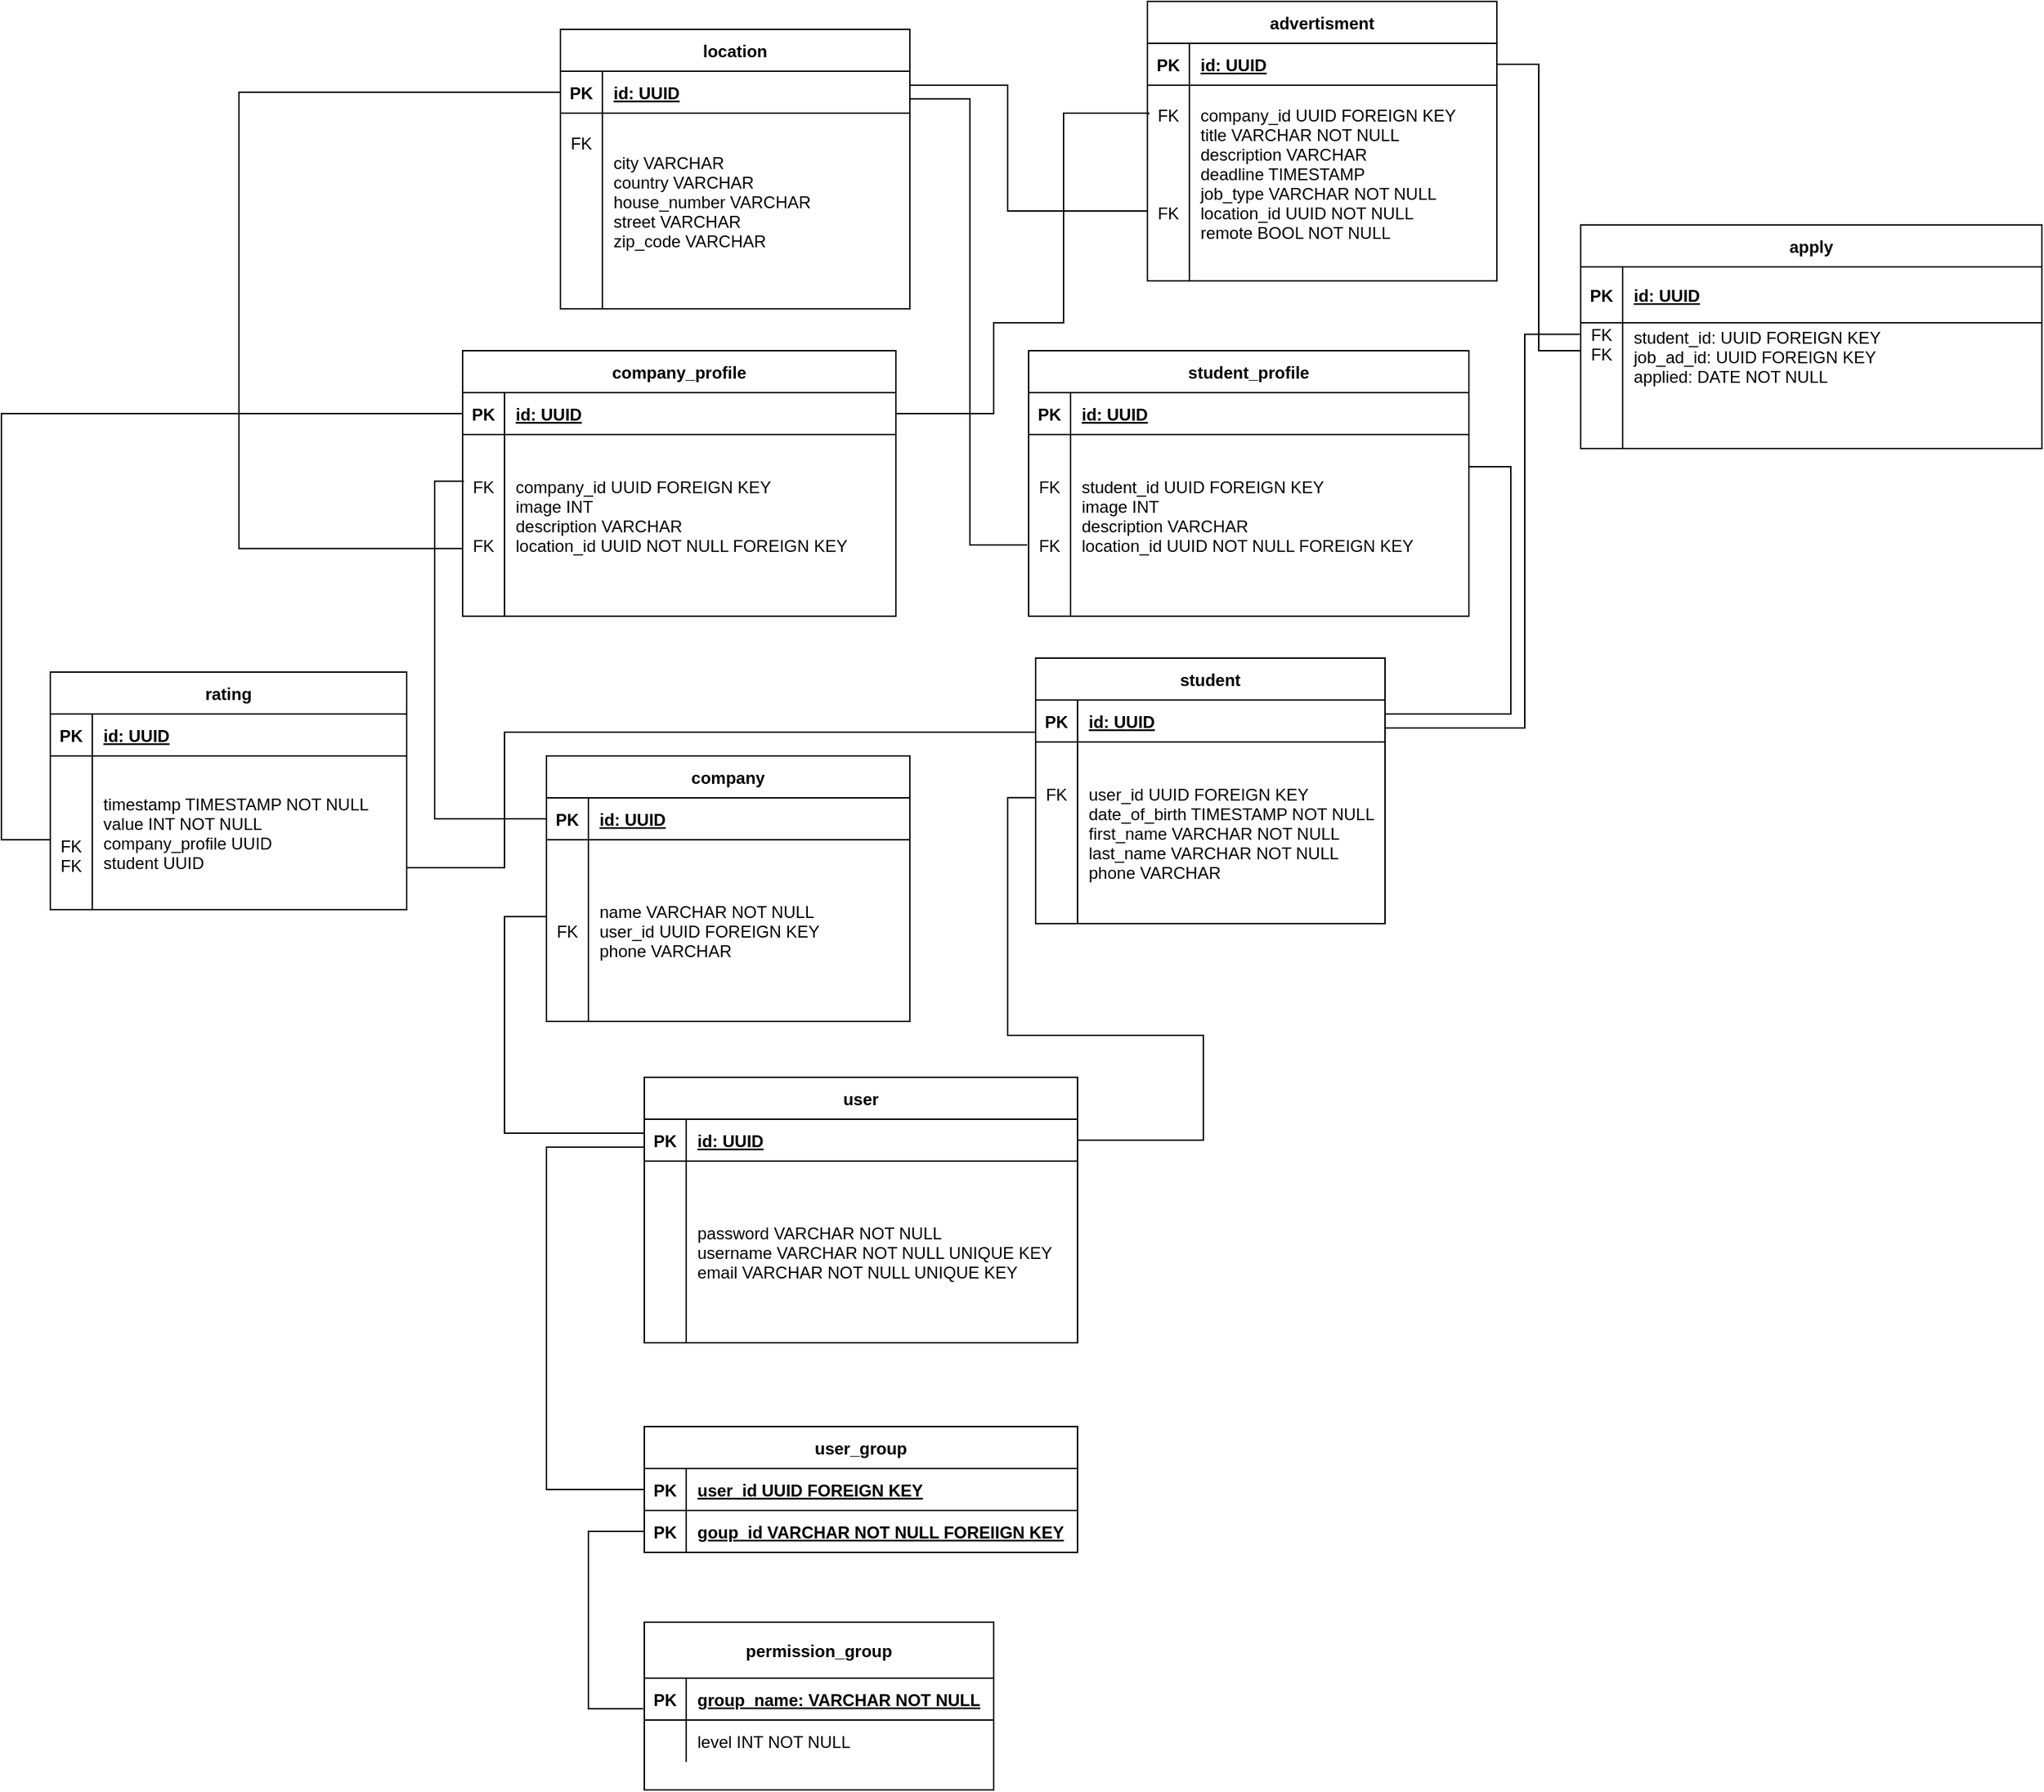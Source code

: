 <mxfile pages="2">
    <diagram id="R2lEEEUBdFMjLlhIrx00" name="Logisch">
        <mxGraphModel dx="5340" dy="763" grid="1" gridSize="10" guides="1" tooltips="1" connect="1" arrows="1" fold="1" page="1" pageScale="1" pageWidth="3300" pageHeight="4681" math="0" shadow="0" extFonts="Permanent Marker^https://fonts.googleapis.com/css?family=Permanent+Marker">
            <root>
                <mxCell id="0"/>
                <mxCell id="1" parent="0"/>
                <mxCell id="oCtHquc3aqy1SS7fhUfA-3" value="advertisment" style="shape=table;startSize=30;container=1;collapsible=1;childLayout=tableLayout;fixedRows=1;rowLines=0;fontStyle=1;align=center;resizeLast=1;" parent="1" vertex="1">
                    <mxGeometry x="-490" y="140" width="250" height="200" as="geometry"/>
                </mxCell>
                <mxCell id="oCtHquc3aqy1SS7fhUfA-4" value="" style="shape=partialRectangle;collapsible=0;dropTarget=0;pointerEvents=0;fillColor=none;points=[[0,0.5],[1,0.5]];portConstraint=eastwest;top=0;left=0;right=0;bottom=1;" parent="oCtHquc3aqy1SS7fhUfA-3" vertex="1">
                    <mxGeometry y="30" width="250" height="30" as="geometry"/>
                </mxCell>
                <mxCell id="oCtHquc3aqy1SS7fhUfA-5" value="PK" style="shape=partialRectangle;overflow=hidden;connectable=0;fillColor=none;top=0;left=0;bottom=0;right=0;fontStyle=1;" parent="oCtHquc3aqy1SS7fhUfA-4" vertex="1">
                    <mxGeometry width="30" height="30" as="geometry">
                        <mxRectangle width="30" height="30" as="alternateBounds"/>
                    </mxGeometry>
                </mxCell>
                <mxCell id="oCtHquc3aqy1SS7fhUfA-6" value="id: UUID" style="shape=partialRectangle;overflow=hidden;connectable=0;fillColor=none;top=0;left=0;bottom=0;right=0;align=left;spacingLeft=6;fontStyle=5;" parent="oCtHquc3aqy1SS7fhUfA-4" vertex="1">
                    <mxGeometry x="30" width="220" height="30" as="geometry">
                        <mxRectangle width="220" height="30" as="alternateBounds"/>
                    </mxGeometry>
                </mxCell>
                <mxCell id="oCtHquc3aqy1SS7fhUfA-7" value="" style="shape=partialRectangle;collapsible=0;dropTarget=0;pointerEvents=0;fillColor=none;points=[[0,0.5],[1,0.5]];portConstraint=eastwest;top=0;left=0;right=0;bottom=0;" parent="oCtHquc3aqy1SS7fhUfA-3" vertex="1">
                    <mxGeometry y="60" width="250" height="140" as="geometry"/>
                </mxCell>
                <mxCell id="oCtHquc3aqy1SS7fhUfA-8" value="FK&#10;&#10;&#10;&#10;&#10;FK&#10;&#10;" style="shape=partialRectangle;overflow=hidden;connectable=0;fillColor=none;top=0;left=0;bottom=0;right=0;" parent="oCtHquc3aqy1SS7fhUfA-7" vertex="1">
                    <mxGeometry width="30" height="140" as="geometry">
                        <mxRectangle width="30" height="140" as="alternateBounds"/>
                    </mxGeometry>
                </mxCell>
                <mxCell id="oCtHquc3aqy1SS7fhUfA-9" value="company_id UUID FOREIGN KEY&#10;title VARCHAR NOT NULL&#10;description VARCHAR&#10;deadline TIMESTAMP&#10;job_type VARCHAR NOT NULL&#10;location_id UUID NOT NULL&#10;remote BOOL NOT NULL&#10;" style="shape=partialRectangle;overflow=hidden;connectable=0;fillColor=none;top=0;left=0;bottom=0;right=0;align=left;spacingLeft=6;" parent="oCtHquc3aqy1SS7fhUfA-7" vertex="1">
                    <mxGeometry x="30" width="220" height="140" as="geometry">
                        <mxRectangle width="220" height="140" as="alternateBounds"/>
                    </mxGeometry>
                </mxCell>
                <mxCell id="oCtHquc3aqy1SS7fhUfA-12" value="company_profile" style="shape=table;startSize=30;container=1;collapsible=1;childLayout=tableLayout;fixedRows=1;rowLines=0;fontStyle=1;align=center;resizeLast=1;" parent="1" vertex="1">
                    <mxGeometry x="-980" y="390" width="310" height="190" as="geometry"/>
                </mxCell>
                <mxCell id="oCtHquc3aqy1SS7fhUfA-13" value="" style="shape=partialRectangle;collapsible=0;dropTarget=0;pointerEvents=0;fillColor=none;points=[[0,0.5],[1,0.5]];portConstraint=eastwest;top=0;left=0;right=0;bottom=1;" parent="oCtHquc3aqy1SS7fhUfA-12" vertex="1">
                    <mxGeometry y="30" width="310" height="30" as="geometry"/>
                </mxCell>
                <mxCell id="oCtHquc3aqy1SS7fhUfA-14" value="PK" style="shape=partialRectangle;overflow=hidden;connectable=0;fillColor=none;top=0;left=0;bottom=0;right=0;fontStyle=1;" parent="oCtHquc3aqy1SS7fhUfA-13" vertex="1">
                    <mxGeometry width="30" height="30" as="geometry">
                        <mxRectangle width="30" height="30" as="alternateBounds"/>
                    </mxGeometry>
                </mxCell>
                <mxCell id="oCtHquc3aqy1SS7fhUfA-15" value="id: UUID" style="shape=partialRectangle;overflow=hidden;connectable=0;fillColor=none;top=0;left=0;bottom=0;right=0;align=left;spacingLeft=6;fontStyle=5;" parent="oCtHquc3aqy1SS7fhUfA-13" vertex="1">
                    <mxGeometry x="30" width="280" height="30" as="geometry">
                        <mxRectangle width="280" height="30" as="alternateBounds"/>
                    </mxGeometry>
                </mxCell>
                <mxCell id="oCtHquc3aqy1SS7fhUfA-16" value="" style="shape=partialRectangle;collapsible=0;dropTarget=0;pointerEvents=0;fillColor=none;points=[[0,0.5],[1,0.5]];portConstraint=eastwest;top=0;left=0;right=0;bottom=0;" parent="oCtHquc3aqy1SS7fhUfA-12" vertex="1">
                    <mxGeometry y="60" width="310" height="130" as="geometry"/>
                </mxCell>
                <mxCell id="oCtHquc3aqy1SS7fhUfA-17" value="FK&#10;&#10;&#10;FK&#10;" style="shape=partialRectangle;overflow=hidden;connectable=0;fillColor=none;top=0;left=0;bottom=0;right=0;" parent="oCtHquc3aqy1SS7fhUfA-16" vertex="1">
                    <mxGeometry width="30" height="130" as="geometry">
                        <mxRectangle width="30" height="130" as="alternateBounds"/>
                    </mxGeometry>
                </mxCell>
                <mxCell id="oCtHquc3aqy1SS7fhUfA-18" value="company_id UUID FOREIGN KEY&#10;image INT&#10;description VARCHAR &#10;location_id UUID NOT NULL FOREIGN KEY &#10;" style="shape=partialRectangle;overflow=hidden;connectable=0;fillColor=none;top=0;left=0;bottom=0;right=0;align=left;spacingLeft=6;fontStyle=0" parent="oCtHquc3aqy1SS7fhUfA-16" vertex="1">
                    <mxGeometry x="30" width="280" height="130" as="geometry">
                        <mxRectangle width="280" height="130" as="alternateBounds"/>
                    </mxGeometry>
                </mxCell>
                <mxCell id="6" value="student" style="shape=table;startSize=30;container=1;collapsible=1;childLayout=tableLayout;fixedRows=1;rowLines=0;fontStyle=1;align=center;resizeLast=1;" parent="1" vertex="1">
                    <mxGeometry x="-570" y="610" width="250" height="190" as="geometry"/>
                </mxCell>
                <mxCell id="7" value="" style="shape=partialRectangle;collapsible=0;dropTarget=0;pointerEvents=0;fillColor=none;points=[[0,0.5],[1,0.5]];portConstraint=eastwest;top=0;left=0;right=0;bottom=1;" parent="6" vertex="1">
                    <mxGeometry y="30" width="250" height="30" as="geometry"/>
                </mxCell>
                <mxCell id="8" value="PK" style="shape=partialRectangle;overflow=hidden;connectable=0;fillColor=none;top=0;left=0;bottom=0;right=0;fontStyle=1;" parent="7" vertex="1">
                    <mxGeometry width="30" height="30" as="geometry">
                        <mxRectangle width="30" height="30" as="alternateBounds"/>
                    </mxGeometry>
                </mxCell>
                <mxCell id="9" value="id: UUID" style="shape=partialRectangle;overflow=hidden;connectable=0;fillColor=none;top=0;left=0;bottom=0;right=0;align=left;spacingLeft=6;fontStyle=5;" parent="7" vertex="1">
                    <mxGeometry x="30" width="220" height="30" as="geometry">
                        <mxRectangle width="220" height="30" as="alternateBounds"/>
                    </mxGeometry>
                </mxCell>
                <mxCell id="10" value="" style="shape=partialRectangle;collapsible=0;dropTarget=0;pointerEvents=0;fillColor=none;points=[[0,0.5],[1,0.5]];portConstraint=eastwest;top=0;left=0;right=0;bottom=0;" parent="6" vertex="1">
                    <mxGeometry y="60" width="250" height="130" as="geometry"/>
                </mxCell>
                <mxCell id="11" value="FK&#10;&#10;&#10;&#10;" style="shape=partialRectangle;overflow=hidden;connectable=0;fillColor=none;top=0;left=0;bottom=0;right=0;" parent="10" vertex="1">
                    <mxGeometry width="30" height="130" as="geometry">
                        <mxRectangle width="30" height="130" as="alternateBounds"/>
                    </mxGeometry>
                </mxCell>
                <mxCell id="12" value="user_id UUID FOREIGN KEY&#10;date_of_birth TIMESTAMP NOT NULL&#10;first_name VARCHAR NOT NULL&#10;last_name VARCHAR NOT NULL&#10;phone VARCHAR" style="shape=partialRectangle;overflow=hidden;connectable=0;fillColor=none;top=0;left=0;bottom=0;right=0;align=left;spacingLeft=6;" parent="10" vertex="1">
                    <mxGeometry x="30" width="220" height="130" as="geometry">
                        <mxRectangle width="220" height="130" as="alternateBounds"/>
                    </mxGeometry>
                </mxCell>
                <mxCell id="40" style="edgeStyle=orthogonalEdgeStyle;rounded=0;orthogonalLoop=1;jettySize=auto;html=1;endArrow=none;endFill=0;entryX=0.003;entryY=0.257;entryDx=0;entryDy=0;entryPerimeter=0;" parent="1" source="14" target="oCtHquc3aqy1SS7fhUfA-16" edge="1">
                    <mxGeometry relative="1" as="geometry">
                        <Array as="points"/>
                        <mxPoint x="-320" y="200" as="targetPoint"/>
                    </mxGeometry>
                </mxCell>
                <mxCell id="13" value="company" style="shape=table;startSize=30;container=1;collapsible=1;childLayout=tableLayout;fixedRows=1;rowLines=0;fontStyle=1;align=center;resizeLast=1;" parent="1" vertex="1">
                    <mxGeometry x="-920" y="680" width="260" height="190" as="geometry"/>
                </mxCell>
                <mxCell id="14" value="" style="shape=partialRectangle;collapsible=0;dropTarget=0;pointerEvents=0;fillColor=none;points=[[0,0.5],[1,0.5]];portConstraint=eastwest;top=0;left=0;right=0;bottom=1;" parent="13" vertex="1">
                    <mxGeometry y="30" width="260" height="30" as="geometry"/>
                </mxCell>
                <mxCell id="15" value="PK" style="shape=partialRectangle;overflow=hidden;connectable=0;fillColor=none;top=0;left=0;bottom=0;right=0;fontStyle=1;" parent="14" vertex="1">
                    <mxGeometry width="30" height="30" as="geometry">
                        <mxRectangle width="30" height="30" as="alternateBounds"/>
                    </mxGeometry>
                </mxCell>
                <mxCell id="16" value="id: UUID" style="shape=partialRectangle;overflow=hidden;connectable=0;fillColor=none;top=0;left=0;bottom=0;right=0;align=left;spacingLeft=6;fontStyle=5;" parent="14" vertex="1">
                    <mxGeometry x="30" width="230" height="30" as="geometry">
                        <mxRectangle width="230" height="30" as="alternateBounds"/>
                    </mxGeometry>
                </mxCell>
                <mxCell id="17" value="" style="shape=partialRectangle;collapsible=0;dropTarget=0;pointerEvents=0;fillColor=none;points=[[0,0.5],[1,0.5]];portConstraint=eastwest;top=0;left=0;right=0;bottom=0;" parent="13" vertex="1">
                    <mxGeometry y="60" width="260" height="130" as="geometry"/>
                </mxCell>
                <mxCell id="18" value="FK" style="shape=partialRectangle;overflow=hidden;connectable=0;fillColor=none;top=0;left=0;bottom=0;right=0;" parent="17" vertex="1">
                    <mxGeometry width="30" height="130" as="geometry">
                        <mxRectangle width="30" height="130" as="alternateBounds"/>
                    </mxGeometry>
                </mxCell>
                <mxCell id="19" value="name VARCHAR NOT NULL&#10;user_id UUID FOREIGN KEY&#10;phone VARCHAR" style="shape=partialRectangle;overflow=hidden;connectable=0;fillColor=none;top=0;left=0;bottom=0;right=0;align=left;spacingLeft=6;" parent="17" vertex="1">
                    <mxGeometry x="30" width="230" height="130" as="geometry">
                        <mxRectangle width="230" height="130" as="alternateBounds"/>
                    </mxGeometry>
                </mxCell>
                <mxCell id="20" value="student_profile" style="shape=table;startSize=30;container=1;collapsible=1;childLayout=tableLayout;fixedRows=1;rowLines=0;fontStyle=1;align=center;resizeLast=1;" parent="1" vertex="1">
                    <mxGeometry x="-575" y="390" width="315" height="190" as="geometry"/>
                </mxCell>
                <mxCell id="21" value="" style="shape=partialRectangle;collapsible=0;dropTarget=0;pointerEvents=0;fillColor=none;points=[[0,0.5],[1,0.5]];portConstraint=eastwest;top=0;left=0;right=0;bottom=1;" parent="20" vertex="1">
                    <mxGeometry y="30" width="315" height="30" as="geometry"/>
                </mxCell>
                <mxCell id="22" value="PK" style="shape=partialRectangle;overflow=hidden;connectable=0;fillColor=none;top=0;left=0;bottom=0;right=0;fontStyle=1;" parent="21" vertex="1">
                    <mxGeometry width="30" height="30" as="geometry">
                        <mxRectangle width="30" height="30" as="alternateBounds"/>
                    </mxGeometry>
                </mxCell>
                <mxCell id="23" value="id: UUID" style="shape=partialRectangle;overflow=hidden;connectable=0;fillColor=none;top=0;left=0;bottom=0;right=0;align=left;spacingLeft=6;fontStyle=5;" parent="21" vertex="1">
                    <mxGeometry x="30" width="285" height="30" as="geometry">
                        <mxRectangle width="285" height="30" as="alternateBounds"/>
                    </mxGeometry>
                </mxCell>
                <mxCell id="24" value="" style="shape=partialRectangle;collapsible=0;dropTarget=0;pointerEvents=0;fillColor=none;points=[[0,0.5],[1,0.5]];portConstraint=eastwest;top=0;left=0;right=0;bottom=0;" parent="20" vertex="1">
                    <mxGeometry y="60" width="315" height="130" as="geometry"/>
                </mxCell>
                <mxCell id="25" value="FK&#10;&#10;&#10;FK&#10;" style="shape=partialRectangle;overflow=hidden;connectable=0;fillColor=none;top=0;left=0;bottom=0;right=0;" parent="24" vertex="1">
                    <mxGeometry width="30" height="130" as="geometry">
                        <mxRectangle width="30" height="130" as="alternateBounds"/>
                    </mxGeometry>
                </mxCell>
                <mxCell id="26" value="student_id UUID FOREIGN KEY&#10;image INT&#10;description VARCHAR &#10;location_id UUID NOT NULL FOREIGN KEY&#10;" style="shape=partialRectangle;overflow=hidden;connectable=0;fillColor=none;top=0;left=0;bottom=0;right=0;align=left;spacingLeft=6;" parent="24" vertex="1">
                    <mxGeometry x="30" width="285" height="130" as="geometry">
                        <mxRectangle width="285" height="130" as="alternateBounds"/>
                    </mxGeometry>
                </mxCell>
                <mxCell id="36" style="edgeStyle=orthogonalEdgeStyle;rounded=0;orthogonalLoop=1;jettySize=auto;html=1;endArrow=none;endFill=0;" parent="1" source="28" target="y5CUCEXgKgvH5bJ2dIs5-42" edge="1">
                    <mxGeometry relative="1" as="geometry">
                        <Array as="points">
                            <mxPoint x="-920" y="1205"/>
                            <mxPoint x="-920" y="960"/>
                        </Array>
                    </mxGeometry>
                </mxCell>
                <mxCell id="27" value="user_group" style="shape=table;startSize=30;container=1;collapsible=1;childLayout=tableLayout;fixedRows=1;rowLines=0;fontStyle=1;align=center;resizeLast=1;" parent="1" vertex="1">
                    <mxGeometry x="-850" y="1160" width="310" height="90" as="geometry"/>
                </mxCell>
                <mxCell id="28" value="" style="shape=partialRectangle;collapsible=0;dropTarget=0;pointerEvents=0;fillColor=none;points=[[0,0.5],[1,0.5]];portConstraint=eastwest;top=0;left=0;right=0;bottom=1;" parent="27" vertex="1">
                    <mxGeometry y="30" width="310" height="30" as="geometry"/>
                </mxCell>
                <mxCell id="29" value="PK" style="shape=partialRectangle;overflow=hidden;connectable=0;fillColor=none;top=0;left=0;bottom=0;right=0;fontStyle=1;" parent="28" vertex="1">
                    <mxGeometry width="30" height="30" as="geometry">
                        <mxRectangle width="30" height="30" as="alternateBounds"/>
                    </mxGeometry>
                </mxCell>
                <mxCell id="30" value="user_id UUID FOREIGN KEY" style="shape=partialRectangle;overflow=hidden;connectable=0;fillColor=none;top=0;left=0;bottom=0;right=0;align=left;spacingLeft=6;fontStyle=5;" parent="28" vertex="1">
                    <mxGeometry x="30" width="280" height="30" as="geometry">
                        <mxRectangle width="280" height="30" as="alternateBounds"/>
                    </mxGeometry>
                </mxCell>
                <mxCell id="31" value="" style="shape=partialRectangle;collapsible=0;dropTarget=0;pointerEvents=0;fillColor=none;points=[[0,0.5],[1,0.5]];portConstraint=eastwest;top=0;left=0;right=0;bottom=0;" parent="27" vertex="1">
                    <mxGeometry y="60" width="310" height="30" as="geometry"/>
                </mxCell>
                <mxCell id="32" value="PK" style="shape=partialRectangle;overflow=hidden;connectable=0;fillColor=none;top=0;left=0;bottom=0;right=0;fontStyle=1" parent="31" vertex="1">
                    <mxGeometry width="30" height="30" as="geometry">
                        <mxRectangle width="30" height="30" as="alternateBounds"/>
                    </mxGeometry>
                </mxCell>
                <mxCell id="33" value="goup_id VARCHAR NOT NULL FOREIIGN KEY" style="shape=partialRectangle;overflow=hidden;connectable=0;fillColor=none;top=0;left=0;bottom=0;right=0;align=left;spacingLeft=6;fontStyle=5" parent="31" vertex="1">
                    <mxGeometry x="30" width="280" height="30" as="geometry">
                        <mxRectangle width="280" height="30" as="alternateBounds"/>
                    </mxGeometry>
                </mxCell>
                <mxCell id="50" style="edgeStyle=orthogonalEdgeStyle;html=1;endArrow=none;endFill=0;exitX=0;exitY=0.5;exitDx=0;exitDy=0;entryX=0;entryY=0.5;entryDx=0;entryDy=0;rounded=0;" parent="1" source="y5CUCEXgKgvH5bJ2dIs5-42" target="17" edge="1">
                    <mxGeometry relative="1" as="geometry">
                        <mxPoint x="-787" y="920" as="sourcePoint"/>
                        <mxPoint x="-787" y="850" as="targetPoint"/>
                        <Array as="points">
                            <mxPoint x="-850" y="950"/>
                            <mxPoint x="-950" y="950"/>
                            <mxPoint x="-950" y="795"/>
                            <mxPoint x="-920" y="795"/>
                        </Array>
                    </mxGeometry>
                </mxCell>
                <mxCell id="y5CUCEXgKgvH5bJ2dIs5-41" value="user" style="shape=table;startSize=30;container=1;collapsible=1;childLayout=tableLayout;fixedRows=1;rowLines=0;fontStyle=1;align=center;resizeLast=1;" parent="1" vertex="1">
                    <mxGeometry x="-850" y="910" width="310" height="190" as="geometry"/>
                </mxCell>
                <mxCell id="y5CUCEXgKgvH5bJ2dIs5-42" value="" style="shape=partialRectangle;collapsible=0;dropTarget=0;pointerEvents=0;fillColor=none;points=[[0,0.5],[1,0.5]];portConstraint=eastwest;top=0;left=0;right=0;bottom=1;" parent="y5CUCEXgKgvH5bJ2dIs5-41" vertex="1">
                    <mxGeometry y="30" width="310" height="30" as="geometry"/>
                </mxCell>
                <mxCell id="y5CUCEXgKgvH5bJ2dIs5-43" value="PK" style="shape=partialRectangle;overflow=hidden;connectable=0;fillColor=none;top=0;left=0;bottom=0;right=0;fontStyle=1;" parent="y5CUCEXgKgvH5bJ2dIs5-42" vertex="1">
                    <mxGeometry width="30" height="30" as="geometry">
                        <mxRectangle width="30" height="30" as="alternateBounds"/>
                    </mxGeometry>
                </mxCell>
                <mxCell id="y5CUCEXgKgvH5bJ2dIs5-44" value="id: UUID" style="shape=partialRectangle;overflow=hidden;connectable=0;fillColor=none;top=0;left=0;bottom=0;right=0;align=left;spacingLeft=6;fontStyle=5;" parent="y5CUCEXgKgvH5bJ2dIs5-42" vertex="1">
                    <mxGeometry x="30" width="280" height="30" as="geometry">
                        <mxRectangle width="280" height="30" as="alternateBounds"/>
                    </mxGeometry>
                </mxCell>
                <mxCell id="y5CUCEXgKgvH5bJ2dIs5-45" value="" style="shape=partialRectangle;collapsible=0;dropTarget=0;pointerEvents=0;fillColor=none;points=[[0,0.5],[1,0.5]];portConstraint=eastwest;top=0;left=0;right=0;bottom=0;" parent="y5CUCEXgKgvH5bJ2dIs5-41" vertex="1">
                    <mxGeometry y="60" width="310" height="130" as="geometry"/>
                </mxCell>
                <mxCell id="y5CUCEXgKgvH5bJ2dIs5-46" value="" style="shape=partialRectangle;overflow=hidden;connectable=0;fillColor=none;top=0;left=0;bottom=0;right=0;" parent="y5CUCEXgKgvH5bJ2dIs5-45" vertex="1">
                    <mxGeometry width="30" height="130" as="geometry">
                        <mxRectangle width="30" height="130" as="alternateBounds"/>
                    </mxGeometry>
                </mxCell>
                <mxCell id="y5CUCEXgKgvH5bJ2dIs5-47" value="password VARCHAR NOT NULL&#10;username VARCHAR NOT NULL UNIQUE KEY&#10;email VARCHAR NOT NULL UNIQUE KEY" style="shape=partialRectangle;overflow=hidden;connectable=0;fillColor=none;top=0;left=0;bottom=0;right=0;align=left;spacingLeft=6;" parent="y5CUCEXgKgvH5bJ2dIs5-45" vertex="1">
                    <mxGeometry x="30" width="280" height="130" as="geometry">
                        <mxRectangle width="280" height="130" as="alternateBounds"/>
                    </mxGeometry>
                </mxCell>
                <mxCell id="42" value="permission_group" style="shape=table;startSize=40;container=1;collapsible=1;childLayout=tableLayout;fixedRows=1;rowLines=0;fontStyle=1;align=center;resizeLast=1;" parent="1" vertex="1">
                    <mxGeometry x="-850" y="1300" width="250" height="120" as="geometry"/>
                </mxCell>
                <mxCell id="43" value="" style="shape=partialRectangle;collapsible=0;dropTarget=0;pointerEvents=0;fillColor=none;points=[[0,0.5],[1,0.5]];portConstraint=eastwest;top=0;left=0;right=0;bottom=1;" parent="42" vertex="1">
                    <mxGeometry y="40" width="250" height="30" as="geometry"/>
                </mxCell>
                <mxCell id="44" value="PK" style="shape=partialRectangle;overflow=hidden;connectable=0;fillColor=none;top=0;left=0;bottom=0;right=0;fontStyle=1;" parent="43" vertex="1">
                    <mxGeometry width="30" height="30" as="geometry">
                        <mxRectangle width="30" height="30" as="alternateBounds"/>
                    </mxGeometry>
                </mxCell>
                <mxCell id="45" value="group_name: VARCHAR NOT NULL" style="shape=partialRectangle;overflow=hidden;connectable=0;fillColor=none;top=0;left=0;bottom=0;right=0;align=left;spacingLeft=6;fontStyle=5;" parent="43" vertex="1">
                    <mxGeometry x="30" width="220" height="30" as="geometry">
                        <mxRectangle width="220" height="30" as="alternateBounds"/>
                    </mxGeometry>
                </mxCell>
                <mxCell id="46" value="" style="shape=partialRectangle;collapsible=0;dropTarget=0;pointerEvents=0;fillColor=none;points=[[0,0.5],[1,0.5]];portConstraint=eastwest;top=0;left=0;right=0;bottom=0;" parent="42" vertex="1">
                    <mxGeometry y="70" width="250" height="30" as="geometry"/>
                </mxCell>
                <mxCell id="47" value="" style="shape=partialRectangle;overflow=hidden;connectable=0;fillColor=none;top=0;left=0;bottom=0;right=0;fontStyle=1" parent="46" vertex="1">
                    <mxGeometry width="30" height="30" as="geometry">
                        <mxRectangle width="30" height="30" as="alternateBounds"/>
                    </mxGeometry>
                </mxCell>
                <mxCell id="48" value="level INT NOT NULL" style="shape=partialRectangle;overflow=hidden;connectable=0;fillColor=none;top=0;left=0;bottom=0;right=0;align=left;spacingLeft=6;fontStyle=0" parent="46" vertex="1">
                    <mxGeometry x="30" width="220" height="30" as="geometry">
                        <mxRectangle width="220" height="30" as="alternateBounds"/>
                    </mxGeometry>
                </mxCell>
                <mxCell id="52" style="edgeStyle=orthogonalEdgeStyle;rounded=0;orthogonalLoop=1;jettySize=auto;html=1;endArrow=none;endFill=0;entryX=0.002;entryY=0.307;entryDx=0;entryDy=0;entryPerimeter=0;" parent="1" source="y5CUCEXgKgvH5bJ2dIs5-42" target="10" edge="1">
                    <mxGeometry relative="1" as="geometry">
                        <Array as="points">
                            <mxPoint x="-450" y="955"/>
                            <mxPoint x="-450" y="880"/>
                            <mxPoint x="-590" y="880"/>
                            <mxPoint x="-590" y="710"/>
                        </Array>
                        <mxPoint x="-710" y="590" as="targetPoint"/>
                        <mxPoint x="-710" y="670" as="sourcePoint"/>
                    </mxGeometry>
                </mxCell>
                <mxCell id="53" value="location" style="shape=table;startSize=30;container=1;collapsible=1;childLayout=tableLayout;fixedRows=1;rowLines=0;fontStyle=1;align=center;resizeLast=1;" parent="1" vertex="1">
                    <mxGeometry x="-910" y="160" width="250" height="200" as="geometry"/>
                </mxCell>
                <mxCell id="54" value="" style="shape=partialRectangle;collapsible=0;dropTarget=0;pointerEvents=0;fillColor=none;points=[[0,0.5],[1,0.5]];portConstraint=eastwest;top=0;left=0;right=0;bottom=1;" parent="53" vertex="1">
                    <mxGeometry y="30" width="250" height="30" as="geometry"/>
                </mxCell>
                <mxCell id="55" value="PK" style="shape=partialRectangle;overflow=hidden;connectable=0;fillColor=none;top=0;left=0;bottom=0;right=0;fontStyle=1;" parent="54" vertex="1">
                    <mxGeometry width="30" height="30" as="geometry">
                        <mxRectangle width="30" height="30" as="alternateBounds"/>
                    </mxGeometry>
                </mxCell>
                <mxCell id="56" value="id: UUID" style="shape=partialRectangle;overflow=hidden;connectable=0;fillColor=none;top=0;left=0;bottom=0;right=0;align=left;spacingLeft=6;fontStyle=5;" parent="54" vertex="1">
                    <mxGeometry x="30" width="220" height="30" as="geometry">
                        <mxRectangle width="220" height="30" as="alternateBounds"/>
                    </mxGeometry>
                </mxCell>
                <mxCell id="57" value="" style="shape=partialRectangle;collapsible=0;dropTarget=0;pointerEvents=0;fillColor=none;points=[[0,0.5],[1,0.5]];portConstraint=eastwest;top=0;left=0;right=0;bottom=0;" parent="53" vertex="1">
                    <mxGeometry y="60" width="250" height="140" as="geometry"/>
                </mxCell>
                <mxCell id="58" value="FK&#10;&#10;&#10;&#10;&#10;&#10;&#10;" style="shape=partialRectangle;overflow=hidden;connectable=0;fillColor=none;top=0;left=0;bottom=0;right=0;" parent="57" vertex="1">
                    <mxGeometry width="30" height="140" as="geometry">
                        <mxRectangle width="30" height="140" as="alternateBounds"/>
                    </mxGeometry>
                </mxCell>
                <mxCell id="59" value="city VARCHAR&#10;country VARCHAR&#10;house_number VARCHAR&#10;street VARCHAR&#10;zip_code VARCHAR&#10;" style="shape=partialRectangle;overflow=hidden;connectable=0;fillColor=none;top=0;left=0;bottom=0;right=0;align=left;spacingLeft=6;" parent="57" vertex="1">
                    <mxGeometry x="30" width="220" height="140" as="geometry">
                        <mxRectangle width="220" height="140" as="alternateBounds"/>
                    </mxGeometry>
                </mxCell>
                <mxCell id="60" style="edgeStyle=orthogonalEdgeStyle;rounded=0;orthogonalLoop=1;jettySize=auto;html=1;startArrow=none;startFill=0;endArrow=none;endFill=0;exitX=0;exitY=0.75;exitDx=0;exitDy=0;entryX=1;entryY=0.5;entryDx=0;entryDy=0;" parent="1" source="oCtHquc3aqy1SS7fhUfA-3" target="54" edge="1">
                    <mxGeometry relative="1" as="geometry">
                        <Array as="points">
                            <mxPoint x="-590" y="290"/>
                            <mxPoint x="-590" y="200"/>
                            <mxPoint x="-660" y="200"/>
                        </Array>
                        <mxPoint x="-435" y="400" as="sourcePoint"/>
                        <mxPoint x="-435" y="380" as="targetPoint"/>
                    </mxGeometry>
                </mxCell>
                <mxCell id="iVBplkfMKlT2nkF5sdp4-62" style="edgeStyle=orthogonalEdgeStyle;rounded=0;orthogonalLoop=1;jettySize=auto;html=1;entryX=-0.003;entryY=0.608;entryDx=0;entryDy=0;entryPerimeter=0;endArrow=none;endFill=0;exitX=1;exitY=0.66;exitDx=0;exitDy=0;exitPerimeter=0;" parent="1" source="54" target="24" edge="1">
                    <mxGeometry relative="1" as="geometry">
                        <Array as="points">
                            <mxPoint x="-617" y="210"/>
                            <mxPoint x="-617" y="529"/>
                        </Array>
                    </mxGeometry>
                </mxCell>
                <mxCell id="iVBplkfMKlT2nkF5sdp4-63" value="apply" style="shape=table;startSize=30;container=1;collapsible=1;childLayout=tableLayout;fixedRows=1;rowLines=0;fontStyle=1;align=center;resizeLast=1;" parent="1" vertex="1">
                    <mxGeometry x="-180" y="300" width="330" height="160" as="geometry"/>
                </mxCell>
                <mxCell id="iVBplkfMKlT2nkF5sdp4-64" value="" style="shape=partialRectangle;collapsible=0;dropTarget=0;pointerEvents=0;fillColor=none;points=[[0,0.5],[1,0.5]];portConstraint=eastwest;top=0;left=0;right=0;bottom=1;" parent="iVBplkfMKlT2nkF5sdp4-63" vertex="1">
                    <mxGeometry y="30" width="330" height="40" as="geometry"/>
                </mxCell>
                <mxCell id="iVBplkfMKlT2nkF5sdp4-65" value="PK" style="shape=partialRectangle;overflow=hidden;connectable=0;fillColor=none;top=0;left=0;bottom=0;right=0;fontStyle=1;" parent="iVBplkfMKlT2nkF5sdp4-64" vertex="1">
                    <mxGeometry width="30" height="40" as="geometry">
                        <mxRectangle width="30" height="40" as="alternateBounds"/>
                    </mxGeometry>
                </mxCell>
                <mxCell id="iVBplkfMKlT2nkF5sdp4-66" value="id: UUID" style="shape=partialRectangle;overflow=hidden;connectable=0;fillColor=none;top=0;left=0;bottom=0;right=0;align=left;spacingLeft=6;fontStyle=5;" parent="iVBplkfMKlT2nkF5sdp4-64" vertex="1">
                    <mxGeometry x="30" width="300" height="40" as="geometry">
                        <mxRectangle width="300" height="40" as="alternateBounds"/>
                    </mxGeometry>
                </mxCell>
                <mxCell id="iVBplkfMKlT2nkF5sdp4-67" value="" style="shape=partialRectangle;collapsible=0;dropTarget=0;pointerEvents=0;fillColor=none;points=[[0,0.5],[1,0.5]];portConstraint=eastwest;top=0;left=0;right=0;bottom=0;" parent="iVBplkfMKlT2nkF5sdp4-63" vertex="1">
                    <mxGeometry y="70" width="330" height="90" as="geometry"/>
                </mxCell>
                <mxCell id="iVBplkfMKlT2nkF5sdp4-68" value="FK&#10;FK&#10;&#10;&#10;&#10;&#10;" style="shape=partialRectangle;overflow=hidden;connectable=0;fillColor=none;top=0;left=0;bottom=0;right=0;" parent="iVBplkfMKlT2nkF5sdp4-67" vertex="1">
                    <mxGeometry width="30" height="90" as="geometry">
                        <mxRectangle width="30" height="90" as="alternateBounds"/>
                    </mxGeometry>
                </mxCell>
                <mxCell id="iVBplkfMKlT2nkF5sdp4-69" value="student_id: UUID FOREIGN KEY&#10;job_ad_id: UUID FOREIGN KEY&#10;applied: DATE NOT NULL&#10;&#10;&#10;" style="shape=partialRectangle;overflow=hidden;connectable=0;fillColor=none;top=0;left=0;bottom=0;right=0;align=left;spacingLeft=6;fontStyle=0" parent="iVBplkfMKlT2nkF5sdp4-67" vertex="1">
                    <mxGeometry x="30" width="300" height="90" as="geometry">
                        <mxRectangle width="300" height="90" as="alternateBounds"/>
                    </mxGeometry>
                </mxCell>
                <mxCell id="-W2Q015IKFyVKp0I0z7p-60" style="edgeStyle=orthogonalEdgeStyle;rounded=0;orthogonalLoop=1;jettySize=auto;html=1;entryX=-0.002;entryY=0.091;entryDx=0;entryDy=0;entryPerimeter=0;endArrow=none;endFill=0;exitX=0.998;exitY=0.668;exitDx=0;exitDy=0;exitPerimeter=0;" parent="1" source="7" target="iVBplkfMKlT2nkF5sdp4-67" edge="1">
                    <mxGeometry relative="1" as="geometry">
                        <Array as="points">
                            <mxPoint x="-220" y="660"/>
                            <mxPoint x="-220" y="378"/>
                        </Array>
                        <mxPoint x="-310" y="650" as="sourcePoint"/>
                    </mxGeometry>
                </mxCell>
                <mxCell id="-W2Q015IKFyVKp0I0z7p-61" style="edgeStyle=orthogonalEdgeStyle;rounded=0;orthogonalLoop=1;jettySize=auto;html=1;endArrow=none;endFill=0;" parent="1" source="oCtHquc3aqy1SS7fhUfA-4" target="iVBplkfMKlT2nkF5sdp4-67" edge="1">
                    <mxGeometry relative="1" as="geometry">
                        <Array as="points">
                            <mxPoint x="-210" y="185"/>
                            <mxPoint x="-210" y="390"/>
                        </Array>
                    </mxGeometry>
                </mxCell>
                <mxCell id="n9_tp1qEzfxkYx_4Npgm-60" style="edgeStyle=orthogonalEdgeStyle;rounded=0;orthogonalLoop=1;jettySize=auto;html=1;entryX=-0.003;entryY=0.729;entryDx=0;entryDy=0;entryPerimeter=0;endArrow=none;endFill=0;" parent="1" source="31" target="43" edge="1">
                    <mxGeometry relative="1" as="geometry">
                        <Array as="points">
                            <mxPoint x="-890" y="1235"/>
                            <mxPoint x="-890" y="1362"/>
                        </Array>
                    </mxGeometry>
                </mxCell>
                <mxCell id="n9_tp1qEzfxkYx_4Npgm-61" value="rating" style="shape=table;startSize=30;container=1;collapsible=1;childLayout=tableLayout;fixedRows=1;rowLines=0;fontStyle=1;align=center;resizeLast=1;" parent="1" vertex="1">
                    <mxGeometry x="-1275" y="620" width="255" height="170" as="geometry"/>
                </mxCell>
                <mxCell id="n9_tp1qEzfxkYx_4Npgm-62" value="" style="shape=partialRectangle;collapsible=0;dropTarget=0;pointerEvents=0;fillColor=none;points=[[0,0.5],[1,0.5]];portConstraint=eastwest;top=0;left=0;right=0;bottom=1;" parent="n9_tp1qEzfxkYx_4Npgm-61" vertex="1">
                    <mxGeometry y="30" width="255" height="30" as="geometry"/>
                </mxCell>
                <mxCell id="n9_tp1qEzfxkYx_4Npgm-63" value="PK" style="shape=partialRectangle;overflow=hidden;connectable=0;fillColor=none;top=0;left=0;bottom=0;right=0;fontStyle=1;" parent="n9_tp1qEzfxkYx_4Npgm-62" vertex="1">
                    <mxGeometry width="30" height="30" as="geometry">
                        <mxRectangle width="30" height="30" as="alternateBounds"/>
                    </mxGeometry>
                </mxCell>
                <mxCell id="n9_tp1qEzfxkYx_4Npgm-64" value="id: UUID" style="shape=partialRectangle;overflow=hidden;connectable=0;fillColor=none;top=0;left=0;bottom=0;right=0;align=left;spacingLeft=6;fontStyle=5;" parent="n9_tp1qEzfxkYx_4Npgm-62" vertex="1">
                    <mxGeometry x="30" width="225" height="30" as="geometry">
                        <mxRectangle width="225" height="30" as="alternateBounds"/>
                    </mxGeometry>
                </mxCell>
                <mxCell id="n9_tp1qEzfxkYx_4Npgm-65" value="" style="shape=partialRectangle;collapsible=0;dropTarget=0;pointerEvents=0;fillColor=none;points=[[0,0.5],[1,0.5]];portConstraint=eastwest;top=0;left=0;right=0;bottom=0;" parent="n9_tp1qEzfxkYx_4Npgm-61" vertex="1">
                    <mxGeometry y="60" width="255" height="110" as="geometry"/>
                </mxCell>
                <mxCell id="n9_tp1qEzfxkYx_4Npgm-66" value="&#10;&#10;&#10;&#10;FK&#10;FK&#10;&#10;&#10;" style="shape=partialRectangle;overflow=hidden;connectable=0;fillColor=none;top=0;left=0;bottom=0;right=0;" parent="n9_tp1qEzfxkYx_4Npgm-65" vertex="1">
                    <mxGeometry width="30" height="110" as="geometry">
                        <mxRectangle width="30" height="110" as="alternateBounds"/>
                    </mxGeometry>
                </mxCell>
                <mxCell id="n9_tp1qEzfxkYx_4Npgm-67" value="timestamp TIMESTAMP NOT NULL&#10;value INT NOT NULL&#10;company_profile UUID&#10;student UUID" style="shape=partialRectangle;overflow=hidden;connectable=0;fillColor=none;top=0;left=0;bottom=0;right=0;align=left;spacingLeft=6;" parent="n9_tp1qEzfxkYx_4Npgm-65" vertex="1">
                    <mxGeometry x="30" width="225" height="110" as="geometry">
                        <mxRectangle width="225" height="110" as="alternateBounds"/>
                    </mxGeometry>
                </mxCell>
                <mxCell id="n9_tp1qEzfxkYx_4Npgm-71" style="rounded=0;orthogonalLoop=1;jettySize=auto;html=1;entryX=-0.001;entryY=0.767;entryDx=0;entryDy=0;entryPerimeter=0;endArrow=none;endFill=0;edgeStyle=orthogonalEdgeStyle;" parent="1" source="n9_tp1qEzfxkYx_4Npgm-65" target="7" edge="1">
                    <mxGeometry relative="1" as="geometry">
                        <Array as="points">
                            <mxPoint x="-950" y="760"/>
                            <mxPoint x="-950" y="663"/>
                        </Array>
                    </mxGeometry>
                </mxCell>
                <mxCell id="n9_tp1qEzfxkYx_4Npgm-72" style="edgeStyle=orthogonalEdgeStyle;rounded=0;orthogonalLoop=1;jettySize=auto;html=1;endArrow=none;endFill=0;" parent="1" source="n9_tp1qEzfxkYx_4Npgm-65" target="oCtHquc3aqy1SS7fhUfA-13" edge="1">
                    <mxGeometry relative="1" as="geometry">
                        <Array as="points">
                            <mxPoint x="-1310" y="740"/>
                            <mxPoint x="-1310" y="435"/>
                        </Array>
                    </mxGeometry>
                </mxCell>
                <mxCell id="65" style="edgeStyle=orthogonalEdgeStyle;rounded=0;orthogonalLoop=1;jettySize=auto;html=1;endArrow=none;endFill=0;" parent="1" source="7" edge="1">
                    <mxGeometry relative="1" as="geometry">
                        <Array as="points">
                            <mxPoint x="-230" y="650"/>
                            <mxPoint x="-230" y="473"/>
                        </Array>
                        <mxPoint x="-310" y="640" as="sourcePoint"/>
                        <mxPoint x="-260" y="473" as="targetPoint"/>
                    </mxGeometry>
                </mxCell>
                <mxCell id="67" style="edgeStyle=orthogonalEdgeStyle;rounded=0;orthogonalLoop=1;jettySize=auto;html=1;endArrow=none;endFill=0;entryX=0;entryY=0.628;entryDx=0;entryDy=0;entryPerimeter=0;exitX=0;exitY=0.5;exitDx=0;exitDy=0;" parent="1" source="54" target="oCtHquc3aqy1SS7fhUfA-16" edge="1">
                    <mxGeometry relative="1" as="geometry">
                        <Array as="points">
                            <mxPoint x="-1140" y="205"/>
                            <mxPoint x="-1140" y="532"/>
                        </Array>
                        <mxPoint x="-1050" y="320" as="sourcePoint"/>
                        <mxPoint x="-1030" y="530" as="targetPoint"/>
                    </mxGeometry>
                </mxCell>
                <mxCell id="Np3A57KPMqDhTqpJiNL_-67" style="edgeStyle=orthogonalEdgeStyle;rounded=0;orthogonalLoop=1;jettySize=auto;html=1;entryX=1;entryY=0.5;entryDx=0;entryDy=0;endArrow=none;endFill=0;exitX=0.003;exitY=0.15;exitDx=0;exitDy=0;exitPerimeter=0;" edge="1" parent="1" source="oCtHquc3aqy1SS7fhUfA-7" target="oCtHquc3aqy1SS7fhUfA-13">
                    <mxGeometry relative="1" as="geometry">
                        <Array as="points">
                            <mxPoint x="-489" y="220"/>
                            <mxPoint x="-550" y="220"/>
                            <mxPoint x="-550" y="370"/>
                            <mxPoint x="-600" y="370"/>
                            <mxPoint x="-600" y="435"/>
                        </Array>
                        <mxPoint x="-650" y="219.8" as="sourcePoint"/>
                        <mxPoint x="-565.945" y="539.04" as="targetPoint"/>
                    </mxGeometry>
                </mxCell>
            </root>
        </mxGraphModel>
    </diagram>
    <diagram id="V4uwi5X2ksBb3gP0lLI-" name="Semantisch">
        <mxGraphModel dx="2040" dy="1863" grid="1" gridSize="10" guides="1" tooltips="1" connect="1" arrows="1" fold="1" page="1" pageScale="1" pageWidth="850" pageHeight="1100" math="0" shadow="0">
            <root>
                <mxCell id="nWNUjF1E9qa1LFOPbgsn-0"/>
                <mxCell id="nWNUjF1E9qa1LFOPbgsn-1" parent="nWNUjF1E9qa1LFOPbgsn-0"/>
                <mxCell id="nWNUjF1E9qa1LFOPbgsn-2" style="edgeStyle=orthogonalEdgeStyle;rounded=0;orthogonalLoop=1;jettySize=auto;html=1;entryX=0;entryY=0.25;entryDx=0;entryDy=0;fontSize=12;endArrow=none;endFill=0;" parent="nWNUjF1E9qa1LFOPbgsn-1" source="nWNUjF1E9qa1LFOPbgsn-3" target="nWNUjF1E9qa1LFOPbgsn-23" edge="1">
                    <mxGeometry relative="1" as="geometry"/>
                </mxCell>
                <mxCell id="nWNUjF1E9qa1LFOPbgsn-3" value="hat_PermissionGroup" style="shape=rhombus;perimeter=rhombusPerimeter;whiteSpace=wrap;html=1;align=center;" parent="nWNUjF1E9qa1LFOPbgsn-1" vertex="1">
                    <mxGeometry x="550" y="72" width="160" height="60" as="geometry"/>
                </mxCell>
                <mxCell id="b_fLqj3lkS3d0FPj1qh8-7" style="edgeStyle=orthogonalEdgeStyle;rounded=0;orthogonalLoop=1;jettySize=auto;html=1;entryX=1;entryY=0.5;entryDx=0;entryDy=0;endArrow=none;endFill=0;" parent="nWNUjF1E9qa1LFOPbgsn-1" source="nWNUjF1E9qa1LFOPbgsn-5" target="b_fLqj3lkS3d0FPj1qh8-3" edge="1">
                    <mxGeometry relative="1" as="geometry">
                        <Array as="points">
                            <mxPoint x="420" y="317"/>
                        </Array>
                    </mxGeometry>
                </mxCell>
                <mxCell id="b_fLqj3lkS3d0FPj1qh8-12" style="edgeStyle=orthogonalEdgeStyle;rounded=0;orthogonalLoop=1;jettySize=auto;html=1;entryX=0;entryY=0.5;entryDx=0;entryDy=0;endArrow=none;endFill=0;" parent="nWNUjF1E9qa1LFOPbgsn-1" source="nWNUjF1E9qa1LFOPbgsn-5" target="b_fLqj3lkS3d0FPj1qh8-6" edge="1">
                    <mxGeometry relative="1" as="geometry">
                        <Array as="points">
                            <mxPoint x="420" y="316"/>
                        </Array>
                    </mxGeometry>
                </mxCell>
                <mxCell id="nWNUjF1E9qa1LFOPbgsn-5" value="User" style="swimlane;fontStyle=0;childLayout=stackLayout;horizontal=1;startSize=26;horizontalStack=0;resizeParent=1;resizeParentMax=0;resizeLast=0;collapsible=1;marginBottom=0;align=center;fontSize=14;" parent="nWNUjF1E9qa1LFOPbgsn-1" vertex="1">
                    <mxGeometry x="340" y="60" width="160" height="146" as="geometry"/>
                </mxCell>
                <mxCell id="nWNUjF1E9qa1LFOPbgsn-6" value="user_id: uuid" style="text;strokeColor=none;fillColor=none;spacingLeft=4;spacingRight=4;overflow=hidden;rotatable=0;points=[[0,0.5],[1,0.5]];portConstraint=eastwest;fontSize=12;fontStyle=4" parent="nWNUjF1E9qa1LFOPbgsn-5" vertex="1">
                    <mxGeometry y="26" width="160" height="30" as="geometry"/>
                </mxCell>
                <mxCell id="nWNUjF1E9qa1LFOPbgsn-10" value="email: varchar" style="text;strokeColor=none;fillColor=none;spacingLeft=4;spacingRight=4;overflow=hidden;rotatable=0;points=[[0,0.5],[1,0.5]];portConstraint=eastwest;fontSize=12;" parent="nWNUjF1E9qa1LFOPbgsn-5" vertex="1">
                    <mxGeometry y="56" width="160" height="30" as="geometry"/>
                </mxCell>
                <mxCell id="nWNUjF1E9qa1LFOPbgsn-12" value="password: varchar" style="text;strokeColor=none;fillColor=none;spacingLeft=4;spacingRight=4;overflow=hidden;rotatable=0;points=[[0,0.5],[1,0.5]];portConstraint=eastwest;fontSize=12;" parent="nWNUjF1E9qa1LFOPbgsn-5" vertex="1">
                    <mxGeometry y="86" width="160" height="30" as="geometry"/>
                </mxCell>
                <mxCell id="nWNUjF1E9qa1LFOPbgsn-14" value="username: varchar" style="text;strokeColor=none;fillColor=none;spacingLeft=4;spacingRight=4;overflow=hidden;rotatable=0;points=[[0,0.5],[1,0.5]];portConstraint=eastwest;fontSize=12;" parent="nWNUjF1E9qa1LFOPbgsn-5" vertex="1">
                    <mxGeometry y="116" width="160" height="30" as="geometry"/>
                </mxCell>
                <mxCell id="nWNUjF1E9qa1LFOPbgsn-23" value="Permission_Group" style="swimlane;fontStyle=0;childLayout=stackLayout;horizontal=1;startSize=26;horizontalStack=0;resizeParent=1;resizeParentMax=0;resizeLast=0;collapsible=1;marginBottom=0;align=center;fontSize=14;" parent="nWNUjF1E9qa1LFOPbgsn-1" vertex="1">
                    <mxGeometry x="780" y="72" width="160" height="116" as="geometry"/>
                </mxCell>
                <mxCell id="nWNUjF1E9qa1LFOPbgsn-24" value="group_id: uuid" style="text;strokeColor=none;fillColor=none;spacingLeft=4;spacingRight=4;overflow=hidden;rotatable=0;points=[[0,0.5],[1,0.5]];portConstraint=eastwest;fontSize=12;fontStyle=4" parent="nWNUjF1E9qa1LFOPbgsn-23" vertex="1">
                    <mxGeometry y="26" width="160" height="30" as="geometry"/>
                </mxCell>
                <mxCell id="VeuRT2V_BpshuTKpWbaz-12" value="group_name: varchar" style="text;strokeColor=none;fillColor=none;spacingLeft=4;spacingRight=4;overflow=hidden;rotatable=0;points=[[0,0.5],[1,0.5]];portConstraint=eastwest;fontSize=12;" parent="nWNUjF1E9qa1LFOPbgsn-23" vertex="1">
                    <mxGeometry y="56" width="160" height="30" as="geometry"/>
                </mxCell>
                <mxCell id="nWNUjF1E9qa1LFOPbgsn-25" value="level: int" style="text;strokeColor=none;fillColor=none;spacingLeft=4;spacingRight=4;overflow=hidden;rotatable=0;points=[[0,0.5],[1,0.5]];portConstraint=eastwest;fontSize=12;" parent="nWNUjF1E9qa1LFOPbgsn-23" vertex="1">
                    <mxGeometry y="86" width="160" height="30" as="geometry"/>
                </mxCell>
                <mxCell id="nWNUjF1E9qa1LFOPbgsn-26" style="edgeStyle=orthogonalEdgeStyle;rounded=0;orthogonalLoop=1;jettySize=auto;html=1;entryX=0;entryY=0.5;entryDx=0;entryDy=0;fontSize=12;endArrow=none;endFill=0;" parent="nWNUjF1E9qa1LFOPbgsn-1" source="nWNUjF1E9qa1LFOPbgsn-6" target="nWNUjF1E9qa1LFOPbgsn-3" edge="1">
                    <mxGeometry relative="1" as="geometry"/>
                </mxCell>
                <mxCell id="nWNUjF1E9qa1LFOPbgsn-31" value="Advertisement" style="swimlane;fontStyle=0;childLayout=stackLayout;horizontal=1;startSize=26;horizontalStack=0;resizeParent=1;resizeParentMax=0;resizeLast=0;collapsible=1;marginBottom=0;align=center;fontSize=14;" parent="nWNUjF1E9qa1LFOPbgsn-1" vertex="1">
                    <mxGeometry x="420" y="590" width="160" height="236" as="geometry"/>
                </mxCell>
                <mxCell id="nWNUjF1E9qa1LFOPbgsn-32" value="advertisement_id: uuid" style="text;strokeColor=none;fillColor=none;spacingLeft=4;spacingRight=4;overflow=hidden;rotatable=0;points=[[0,0.5],[1,0.5]];portConstraint=eastwest;fontSize=12;fontStyle=4" parent="nWNUjF1E9qa1LFOPbgsn-31" vertex="1">
                    <mxGeometry y="26" width="160" height="30" as="geometry"/>
                </mxCell>
                <mxCell id="nWNUjF1E9qa1LFOPbgsn-33" value="title: varchar" style="text;strokeColor=none;fillColor=none;spacingLeft=4;spacingRight=4;overflow=hidden;rotatable=0;points=[[0,0.5],[1,0.5]];portConstraint=eastwest;fontSize=12;" parent="nWNUjF1E9qa1LFOPbgsn-31" vertex="1">
                    <mxGeometry y="56" width="160" height="30" as="geometry"/>
                </mxCell>
                <mxCell id="nWNUjF1E9qa1LFOPbgsn-34" value="description: varchar" style="text;strokeColor=none;fillColor=none;spacingLeft=4;spacingRight=4;overflow=hidden;rotatable=0;points=[[0,0.5],[1,0.5]];portConstraint=eastwest;fontSize=12;" parent="nWNUjF1E9qa1LFOPbgsn-31" vertex="1">
                    <mxGeometry y="86" width="160" height="30" as="geometry"/>
                </mxCell>
                <mxCell id="nWNUjF1E9qa1LFOPbgsn-35" value="deadline: timestamp" style="text;strokeColor=none;fillColor=none;spacingLeft=4;spacingRight=4;overflow=hidden;rotatable=0;points=[[0,0.5],[1,0.5]];portConstraint=eastwest;fontSize=12;" parent="nWNUjF1E9qa1LFOPbgsn-31" vertex="1">
                    <mxGeometry y="116" width="160" height="30" as="geometry"/>
                </mxCell>
                <mxCell id="nWNUjF1E9qa1LFOPbgsn-36" value="job_type: varchar" style="text;strokeColor=none;fillColor=none;spacingLeft=4;spacingRight=4;overflow=hidden;rotatable=0;points=[[0,0.5],[1,0.5]];portConstraint=eastwest;fontSize=12;" parent="nWNUjF1E9qa1LFOPbgsn-31" vertex="1">
                    <mxGeometry y="146" width="160" height="30" as="geometry"/>
                </mxCell>
                <mxCell id="nWNUjF1E9qa1LFOPbgsn-38" value="remote: bool" style="text;strokeColor=none;fillColor=none;spacingLeft=4;spacingRight=4;overflow=hidden;rotatable=0;points=[[0,0.5],[1,0.5]];portConstraint=eastwest;fontSize=12;" parent="nWNUjF1E9qa1LFOPbgsn-31" vertex="1">
                    <mxGeometry y="176" width="160" height="30" as="geometry"/>
                </mxCell>
                <mxCell id="b_fLqj3lkS3d0FPj1qh8-29" value="active: bool" style="text;strokeColor=none;fillColor=none;spacingLeft=4;spacingRight=4;overflow=hidden;rotatable=0;points=[[0,0.5],[1,0.5]];portConstraint=eastwest;fontSize=12;" parent="nWNUjF1E9qa1LFOPbgsn-31" vertex="1">
                    <mxGeometry y="206" width="160" height="30" as="geometry"/>
                </mxCell>
                <mxCell id="F6j0jKHrMxfBKdpTTL7P-19" style="rounded=0;orthogonalLoop=1;jettySize=auto;html=1;endArrow=none;endFill=0;exitX=0.5;exitY=0;exitDx=0;exitDy=0;edgeStyle=orthogonalEdgeStyle;" parent="nWNUjF1E9qa1LFOPbgsn-1" source="nWNUjF1E9qa1LFOPbgsn-39" target="nWNUjF1E9qa1LFOPbgsn-45" edge="1">
                    <mxGeometry relative="1" as="geometry">
                        <mxPoint x="1060" y="711" as="targetPoint"/>
                    </mxGeometry>
                </mxCell>
                <mxCell id="b_fLqj3lkS3d0FPj1qh8-28" style="edgeStyle=orthogonalEdgeStyle;rounded=0;orthogonalLoop=1;jettySize=auto;html=1;entryX=1;entryY=0.5;entryDx=0;entryDy=0;endArrow=none;endFill=0;" parent="nWNUjF1E9qa1LFOPbgsn-1" source="nWNUjF1E9qa1LFOPbgsn-39" target="nWNUjF1E9qa1LFOPbgsn-34" edge="1">
                    <mxGeometry relative="1" as="geometry"/>
                </mxCell>
                <mxCell id="nWNUjF1E9qa1LFOPbgsn-39" value="Company_erstellt_Ad" style="shape=rhombus;perimeter=rhombusPerimeter;whiteSpace=wrap;html=1;align=center;fontSize=12;" parent="nWNUjF1E9qa1LFOPbgsn-1" vertex="1">
                    <mxGeometry x="610" y="656" width="220" height="70" as="geometry"/>
                </mxCell>
                <mxCell id="nWNUjF1E9qa1LFOPbgsn-42" value="Student" style="swimlane;fontStyle=0;childLayout=stackLayout;horizontal=1;startSize=26;horizontalStack=0;resizeParent=1;resizeParentMax=0;resizeLast=0;collapsible=1;marginBottom=0;align=center;fontSize=14;" parent="nWNUjF1E9qa1LFOPbgsn-1" vertex="1">
                    <mxGeometry x="40" y="276" width="160" height="176" as="geometry"/>
                </mxCell>
                <mxCell id="VeuRT2V_BpshuTKpWbaz-13" value="student_id: uuid" style="text;strokeColor=none;fillColor=none;spacingLeft=4;spacingRight=4;overflow=hidden;rotatable=0;points=[[0,0.5],[1,0.5]];portConstraint=eastwest;fontSize=12;fontStyle=4" parent="nWNUjF1E9qa1LFOPbgsn-42" vertex="1">
                    <mxGeometry y="26" width="160" height="30" as="geometry"/>
                </mxCell>
                <mxCell id="VeuRT2V_BpshuTKpWbaz-14" value="first_name: varchar" style="text;strokeColor=none;fillColor=none;spacingLeft=4;spacingRight=4;overflow=hidden;rotatable=0;points=[[0,0.5],[1,0.5]];portConstraint=eastwest;fontSize=12;fontStyle=0" parent="nWNUjF1E9qa1LFOPbgsn-42" vertex="1">
                    <mxGeometry y="56" width="160" height="30" as="geometry"/>
                </mxCell>
                <mxCell id="VeuRT2V_BpshuTKpWbaz-15" value="last_name: varchar" style="text;strokeColor=none;fillColor=none;spacingLeft=4;spacingRight=4;overflow=hidden;rotatable=0;points=[[0,0.5],[1,0.5]];portConstraint=eastwest;fontSize=12;fontStyle=0" parent="nWNUjF1E9qa1LFOPbgsn-42" vertex="1">
                    <mxGeometry y="86" width="160" height="30" as="geometry"/>
                </mxCell>
                <mxCell id="VeuRT2V_BpshuTKpWbaz-16" value="phone: varchar" style="text;strokeColor=none;fillColor=none;spacingLeft=4;spacingRight=4;overflow=hidden;rotatable=0;points=[[0,0.5],[1,0.5]];portConstraint=eastwest;fontSize=12;fontStyle=0" parent="nWNUjF1E9qa1LFOPbgsn-42" vertex="1">
                    <mxGeometry y="116" width="160" height="30" as="geometry"/>
                </mxCell>
                <mxCell id="nWNUjF1E9qa1LFOPbgsn-43" value="date_of_birth: timestamp" style="text;strokeColor=none;fillColor=none;spacingLeft=4;spacingRight=4;overflow=hidden;rotatable=0;points=[[0,0.5],[1,0.5]];portConstraint=eastwest;fontSize=12;fontStyle=0" parent="nWNUjF1E9qa1LFOPbgsn-42" vertex="1">
                    <mxGeometry y="146" width="160" height="30" as="geometry"/>
                </mxCell>
                <mxCell id="b_fLqj3lkS3d0FPj1qh8-13" style="edgeStyle=orthogonalEdgeStyle;rounded=0;orthogonalLoop=1;jettySize=auto;html=1;entryX=1;entryY=0.5;entryDx=0;entryDy=0;endArrow=none;endFill=0;" parent="nWNUjF1E9qa1LFOPbgsn-1" source="nWNUjF1E9qa1LFOPbgsn-45" target="b_fLqj3lkS3d0FPj1qh8-6" edge="1">
                    <mxGeometry relative="1" as="geometry">
                        <Array as="points">
                            <mxPoint x="600" y="315"/>
                            <mxPoint x="600" y="315"/>
                        </Array>
                    </mxGeometry>
                </mxCell>
                <mxCell id="b_fLqj3lkS3d0FPj1qh8-24" style="edgeStyle=orthogonalEdgeStyle;rounded=0;orthogonalLoop=1;jettySize=auto;html=1;entryX=0.5;entryY=0;entryDx=0;entryDy=0;endArrow=none;endFill=0;" parent="nWNUjF1E9qa1LFOPbgsn-1" source="nWNUjF1E9qa1LFOPbgsn-45" target="F6j0jKHrMxfBKdpTTL7P-17" edge="1">
                    <mxGeometry relative="1" as="geometry">
                        <Array as="points">
                            <mxPoint x="960" y="320"/>
                        </Array>
                    </mxGeometry>
                </mxCell>
                <mxCell id="nWNUjF1E9qa1LFOPbgsn-45" value="Company" style="swimlane;fontStyle=0;childLayout=stackLayout;horizontal=1;startSize=26;horizontalStack=0;resizeParent=1;resizeParentMax=0;resizeLast=0;collapsible=1;marginBottom=0;align=center;fontSize=14;" parent="nWNUjF1E9qa1LFOPbgsn-1" vertex="1">
                    <mxGeometry x="640" y="283" width="160" height="116" as="geometry"/>
                </mxCell>
                <mxCell id="VeuRT2V_BpshuTKpWbaz-19" value="company_id: uuid" style="text;strokeColor=none;fillColor=none;spacingLeft=4;spacingRight=4;overflow=hidden;rotatable=0;points=[[0,0.5],[1,0.5]];portConstraint=eastwest;fontSize=12;fontStyle=4" parent="nWNUjF1E9qa1LFOPbgsn-45" vertex="1">
                    <mxGeometry y="26" width="160" height="30" as="geometry"/>
                </mxCell>
                <mxCell id="VeuRT2V_BpshuTKpWbaz-20" value="name: varchar" style="text;strokeColor=none;fillColor=none;spacingLeft=4;spacingRight=4;overflow=hidden;rotatable=0;points=[[0,0.5],[1,0.5]];portConstraint=eastwest;fontSize=12;fontStyle=0" parent="nWNUjF1E9qa1LFOPbgsn-45" vertex="1">
                    <mxGeometry y="56" width="160" height="30" as="geometry"/>
                </mxCell>
                <mxCell id="nWNUjF1E9qa1LFOPbgsn-46" value="phone: varchar" style="text;strokeColor=none;fillColor=none;spacingLeft=4;spacingRight=4;overflow=hidden;rotatable=0;points=[[0,0.5],[1,0.5]];portConstraint=eastwest;fontSize=12;fontStyle=0" parent="nWNUjF1E9qa1LFOPbgsn-45" vertex="1">
                    <mxGeometry y="86" width="160" height="30" as="geometry"/>
                </mxCell>
                <mxCell id="nWNUjF1E9qa1LFOPbgsn-50" value="1,1" style="text;html=1;strokeColor=none;fillColor=none;align=center;verticalAlign=middle;whiteSpace=wrap;rounded=0;fontSize=12;" parent="nWNUjF1E9qa1LFOPbgsn-1" vertex="1">
                    <mxGeometry x="490" y="72" width="60" height="30" as="geometry"/>
                </mxCell>
                <mxCell id="nWNUjF1E9qa1LFOPbgsn-51" value="0,N" style="text;html=1;strokeColor=none;fillColor=none;align=center;verticalAlign=middle;whiteSpace=wrap;rounded=0;fontSize=12;" parent="nWNUjF1E9qa1LFOPbgsn-1" vertex="1">
                    <mxGeometry x="730" y="72" width="60" height="30" as="geometry"/>
                </mxCell>
                <mxCell id="b_fLqj3lkS3d0FPj1qh8-27" style="edgeStyle=orthogonalEdgeStyle;rounded=0;orthogonalLoop=1;jettySize=auto;html=1;entryX=0.005;entryY=0.078;entryDx=0;entryDy=0;entryPerimeter=0;endArrow=none;endFill=0;" parent="nWNUjF1E9qa1LFOPbgsn-1" source="nWNUjF1E9qa1LFOPbgsn-54" target="nWNUjF1E9qa1LFOPbgsn-35" edge="1">
                    <mxGeometry relative="1" as="geometry">
                        <Array as="points">
                            <mxPoint x="280" y="708"/>
                        </Array>
                    </mxGeometry>
                </mxCell>
                <mxCell id="b_fLqj3lkS3d0FPj1qh8-30" style="edgeStyle=orthogonalEdgeStyle;rounded=0;orthogonalLoop=1;jettySize=auto;html=1;endArrow=none;endFill=0;entryX=0.998;entryY=0.619;entryDx=0;entryDy=0;entryPerimeter=0;" parent="nWNUjF1E9qa1LFOPbgsn-1" source="nWNUjF1E9qa1LFOPbgsn-54" target="nWNUjF1E9qa1LFOPbgsn-43" edge="1">
                    <mxGeometry relative="1" as="geometry">
                        <Array as="points">
                            <mxPoint x="283" y="441"/>
                            <mxPoint x="240" y="441"/>
                        </Array>
                        <mxPoint x="210" y="440" as="targetPoint"/>
                    </mxGeometry>
                </mxCell>
                <mxCell id="nWNUjF1E9qa1LFOPbgsn-54" value="Student_bewirbt_sich_auf_Ad" style="shape=rhombus;perimeter=rhombusPerimeter;whiteSpace=wrap;html=1;align=center;fontSize=12;" parent="nWNUjF1E9qa1LFOPbgsn-1" vertex="1">
                    <mxGeometry x="172.5" y="550" width="220" height="70" as="geometry"/>
                </mxCell>
                <mxCell id="nWNUjF1E9qa1LFOPbgsn-56" value="0,1" style="text;html=1;strokeColor=none;fillColor=none;align=center;verticalAlign=middle;whiteSpace=wrap;rounded=0;fontSize=12;" parent="nWNUjF1E9qa1LFOPbgsn-1" vertex="1">
                    <mxGeometry x="120" y="452" width="20" height="20" as="geometry"/>
                </mxCell>
                <mxCell id="VeuRT2V_BpshuTKpWbaz-8" style="edgeStyle=orthogonalEdgeStyle;rounded=0;orthogonalLoop=1;jettySize=auto;html=1;endArrow=none;endFill=0;entryX=0;entryY=0.5;entryDx=0;entryDy=0;exitX=0.499;exitY=1.008;exitDx=0;exitDy=0;exitPerimeter=0;" parent="nWNUjF1E9qa1LFOPbgsn-1" source="F6j0jKHrMxfBKdpTTL7P-4" target="VeuRT2V_BpshuTKpWbaz-7" edge="1">
                    <mxGeometry relative="1" as="geometry">
                        <mxPoint x="120" y="760" as="sourcePoint"/>
                        <mxPoint x="216" y="1168" as="targetPoint"/>
                        <Array as="points">
                            <mxPoint x="120" y="760"/>
                            <mxPoint x="120" y="760"/>
                            <mxPoint x="120" y="912"/>
                        </Array>
                    </mxGeometry>
                </mxCell>
                <mxCell id="_hUGstiEGrMV31taHmQH-12" value="Student_Profile" style="swimlane;fontStyle=0;childLayout=stackLayout;horizontal=1;startSize=26;horizontalStack=0;resizeParent=1;resizeParentMax=0;resizeLast=0;collapsible=1;marginBottom=0;align=center;fontSize=14;" parent="nWNUjF1E9qa1LFOPbgsn-1" vertex="1">
                    <mxGeometry x="40" y="630" width="160" height="120" as="geometry"/>
                </mxCell>
                <mxCell id="Q3wS-iTWgnc1e5XidYYV-1" value="student_profile_id: uuid" style="text;strokeColor=none;fillColor=none;spacingLeft=4;spacingRight=4;overflow=hidden;rotatable=0;points=[[0,0.5],[1,0.5]];portConstraint=eastwest;fontSize=12;fontStyle=4" parent="_hUGstiEGrMV31taHmQH-12" vertex="1">
                    <mxGeometry y="26" width="160" height="34" as="geometry"/>
                </mxCell>
                <mxCell id="F6j0jKHrMxfBKdpTTL7P-5" value="description: varchar" style="text;strokeColor=none;fillColor=none;spacingLeft=4;spacingRight=4;overflow=hidden;rotatable=0;points=[[0,0.5],[1,0.5]];portConstraint=eastwest;fontSize=12;" parent="_hUGstiEGrMV31taHmQH-12" vertex="1">
                    <mxGeometry y="60" width="160" height="30" as="geometry"/>
                </mxCell>
                <mxCell id="F6j0jKHrMxfBKdpTTL7P-4" value="image: int" style="text;strokeColor=none;fillColor=none;spacingLeft=4;spacingRight=4;overflow=hidden;rotatable=0;points=[[0,0.5],[1,0.5]];portConstraint=eastwest;fontSize=12;" parent="_hUGstiEGrMV31taHmQH-12" vertex="1">
                    <mxGeometry y="90" width="160" height="30" as="geometry"/>
                </mxCell>
                <mxCell id="SHjEzS6oHKuq43PAVBeL-7" style="edgeStyle=orthogonalEdgeStyle;rounded=0;orthogonalLoop=1;jettySize=auto;html=1;endArrow=none;endFill=0;" parent="nWNUjF1E9qa1LFOPbgsn-1" source="_hUGstiEGrMV31taHmQH-14" target="SHjEzS6oHKuq43PAVBeL-8" edge="1">
                    <mxGeometry relative="1" as="geometry">
                        <Array as="points"/>
                    </mxGeometry>
                </mxCell>
                <mxCell id="_hUGstiEGrMV31taHmQH-14" value="Company_Profile" style="swimlane;fontStyle=0;childLayout=stackLayout;horizontal=1;startSize=26;horizontalStack=0;resizeParent=1;resizeParentMax=0;resizeLast=0;collapsible=1;marginBottom=0;align=center;fontSize=14;" parent="nWNUjF1E9qa1LFOPbgsn-1" vertex="1">
                    <mxGeometry x="905" y="630" width="160" height="116" as="geometry"/>
                </mxCell>
                <mxCell id="_hUGstiEGrMV31taHmQH-15" value="company_profile_id: uuid" style="text;strokeColor=none;fillColor=none;spacingLeft=4;spacingRight=4;overflow=hidden;rotatable=0;points=[[0,0.5],[1,0.5]];portConstraint=eastwest;fontSize=12;fontStyle=4" parent="_hUGstiEGrMV31taHmQH-14" vertex="1">
                    <mxGeometry y="26" width="160" height="30" as="geometry"/>
                </mxCell>
                <mxCell id="F6j0jKHrMxfBKdpTTL7P-12" value="image: int" style="text;strokeColor=none;fillColor=none;spacingLeft=4;spacingRight=4;overflow=hidden;rotatable=0;points=[[0,0.5],[1,0.5]];portConstraint=eastwest;fontSize=12;" parent="_hUGstiEGrMV31taHmQH-14" vertex="1">
                    <mxGeometry y="56" width="160" height="30" as="geometry"/>
                </mxCell>
                <mxCell id="F6j0jKHrMxfBKdpTTL7P-10" value="description: varchar" style="text;strokeColor=none;fillColor=none;spacingLeft=4;spacingRight=4;overflow=hidden;rotatable=0;points=[[0,0.5],[1,0.5]];portConstraint=eastwest;fontSize=12;" parent="_hUGstiEGrMV31taHmQH-14" vertex="1">
                    <mxGeometry y="86" width="160" height="30" as="geometry"/>
                </mxCell>
                <mxCell id="F6j0jKHrMxfBKdpTTL7P-23" style="rounded=0;orthogonalLoop=1;jettySize=auto;html=1;entryX=0.5;entryY=0;entryDx=0;entryDy=0;endArrow=none;endFill=0;" parent="nWNUjF1E9qa1LFOPbgsn-1" source="F6j0jKHrMxfBKdpTTL7P-14" target="_hUGstiEGrMV31taHmQH-12" edge="1">
                    <mxGeometry relative="1" as="geometry"/>
                </mxCell>
                <mxCell id="b_fLqj3lkS3d0FPj1qh8-22" style="edgeStyle=orthogonalEdgeStyle;rounded=0;orthogonalLoop=1;jettySize=auto;html=1;endArrow=none;endFill=0;entryX=0.502;entryY=0.987;entryDx=0;entryDy=0;entryPerimeter=0;" parent="nWNUjF1E9qa1LFOPbgsn-1" source="F6j0jKHrMxfBKdpTTL7P-14" target="nWNUjF1E9qa1LFOPbgsn-43" edge="1">
                    <mxGeometry relative="1" as="geometry">
                        <mxPoint x="120" y="450" as="targetPoint"/>
                        <Array as="points"/>
                    </mxGeometry>
                </mxCell>
                <mxCell id="F6j0jKHrMxfBKdpTTL7P-14" value="Student_hat_Profil" style="shape=rhombus;perimeter=rhombusPerimeter;whiteSpace=wrap;html=1;align=center;fontSize=12;" parent="nWNUjF1E9qa1LFOPbgsn-1" vertex="1">
                    <mxGeometry x="37.5" y="520" width="165" height="50" as="geometry"/>
                </mxCell>
                <mxCell id="F6j0jKHrMxfBKdpTTL7P-25" style="edgeStyle=orthogonalEdgeStyle;rounded=0;orthogonalLoop=1;jettySize=auto;html=1;endArrow=none;endFill=0;exitX=0.5;exitY=1;exitDx=0;exitDy=0;" parent="nWNUjF1E9qa1LFOPbgsn-1" source="F6j0jKHrMxfBKdpTTL7P-17" target="_hUGstiEGrMV31taHmQH-14" edge="1">
                    <mxGeometry relative="1" as="geometry">
                        <mxPoint x="980" y="660" as="targetPoint"/>
                        <Array as="points">
                            <mxPoint x="960" y="600"/>
                            <mxPoint x="960" y="600"/>
                        </Array>
                    </mxGeometry>
                </mxCell>
                <mxCell id="F6j0jKHrMxfBKdpTTL7P-17" value="Company_hat_Profil" style="shape=rhombus;perimeter=rhombusPerimeter;whiteSpace=wrap;html=1;align=center;fontSize=12;" parent="nWNUjF1E9qa1LFOPbgsn-1" vertex="1">
                    <mxGeometry x="860" y="431" width="200" height="66" as="geometry"/>
                </mxCell>
                <mxCell id="F6j0jKHrMxfBKdpTTL7P-26" value="1,1" style="text;html=1;align=center;verticalAlign=middle;resizable=0;points=[];autosize=1;strokeColor=none;fillColor=none;" parent="nWNUjF1E9qa1LFOPbgsn-1" vertex="1">
                    <mxGeometry x="580" y="670" width="30" height="20" as="geometry"/>
                </mxCell>
                <mxCell id="F6j0jKHrMxfBKdpTTL7P-27" value="1,1" style="text;html=1;align=center;verticalAlign=middle;resizable=0;points=[];autosize=1;strokeColor=none;fillColor=none;" parent="nWNUjF1E9qa1LFOPbgsn-1" vertex="1">
                    <mxGeometry x="960" y="610" width="30" height="20" as="geometry"/>
                </mxCell>
                <mxCell id="F6j0jKHrMxfBKdpTTL7P-28" value="1,1" style="text;html=1;align=center;verticalAlign=middle;resizable=0;points=[];autosize=1;strokeColor=none;fillColor=none;" parent="nWNUjF1E9qa1LFOPbgsn-1" vertex="1">
                    <mxGeometry x="115" y="610" width="30" height="20" as="geometry"/>
                </mxCell>
                <mxCell id="F6j0jKHrMxfBKdpTTL7P-29" value="0,N" style="text;html=1;align=center;verticalAlign=middle;resizable=0;points=[];autosize=1;strokeColor=none;fillColor=none;" parent="nWNUjF1E9qa1LFOPbgsn-1" vertex="1">
                    <mxGeometry x="200" y="420" width="30" height="20" as="geometry"/>
                </mxCell>
                <mxCell id="F6j0jKHrMxfBKdpTTL7P-30" value="0,N" style="text;html=1;align=center;verticalAlign=middle;resizable=0;points=[];autosize=1;strokeColor=none;fillColor=none;" parent="nWNUjF1E9qa1LFOPbgsn-1" vertex="1">
                    <mxGeometry x="390" y="690" width="30" height="20" as="geometry"/>
                </mxCell>
                <mxCell id="F6j0jKHrMxfBKdpTTL7P-31" value="0,N" style="text;html=1;align=center;verticalAlign=middle;resizable=0;points=[];autosize=1;strokeColor=none;fillColor=none;" parent="nWNUjF1E9qa1LFOPbgsn-1" vertex="1">
                    <mxGeometry x="720" y="399" width="30" height="20" as="geometry"/>
                </mxCell>
                <mxCell id="F6j0jKHrMxfBKdpTTL7P-32" value="1,1" style="text;html=1;align=center;verticalAlign=middle;resizable=0;points=[];autosize=1;strokeColor=none;fillColor=none;" parent="nWNUjF1E9qa1LFOPbgsn-1" vertex="1">
                    <mxGeometry x="820" y="902" width="30" height="20" as="geometry"/>
                </mxCell>
                <mxCell id="SHjEzS6oHKuq43PAVBeL-0" value="Location" style="swimlane;fontStyle=0;childLayout=stackLayout;horizontal=1;startSize=26;horizontalStack=0;resizeParent=1;resizeParentMax=0;resizeLast=0;collapsible=1;marginBottom=0;align=center;fontSize=14;" parent="nWNUjF1E9qa1LFOPbgsn-1" vertex="1">
                    <mxGeometry x="660" y="850" width="160" height="206" as="geometry"/>
                </mxCell>
                <mxCell id="SHjEzS6oHKuq43PAVBeL-1" value="location_id: uuid" style="text;strokeColor=none;fillColor=none;spacingLeft=4;spacingRight=4;overflow=hidden;rotatable=0;points=[[0,0.5],[1,0.5]];portConstraint=eastwest;fontSize=12;fontStyle=4" parent="SHjEzS6oHKuq43PAVBeL-0" vertex="1">
                    <mxGeometry y="26" width="160" height="30" as="geometry"/>
                </mxCell>
                <mxCell id="SHjEzS6oHKuq43PAVBeL-2" value="city: varchar" style="text;strokeColor=none;fillColor=none;spacingLeft=4;spacingRight=4;overflow=hidden;rotatable=0;points=[[0,0.5],[1,0.5]];portConstraint=eastwest;fontSize=12;" parent="SHjEzS6oHKuq43PAVBeL-0" vertex="1">
                    <mxGeometry y="56" width="160" height="30" as="geometry"/>
                </mxCell>
                <mxCell id="SHjEzS6oHKuq43PAVBeL-3" value="country: varchar" style="text;strokeColor=none;fillColor=none;spacingLeft=4;spacingRight=4;overflow=hidden;rotatable=0;points=[[0,0.5],[1,0.5]];portConstraint=eastwest;fontSize=12;" parent="SHjEzS6oHKuq43PAVBeL-0" vertex="1">
                    <mxGeometry y="86" width="160" height="30" as="geometry"/>
                </mxCell>
                <mxCell id="SHjEzS6oHKuq43PAVBeL-4" value="house_number: varchar" style="text;strokeColor=none;fillColor=none;spacingLeft=4;spacingRight=4;overflow=hidden;rotatable=0;points=[[0,0.5],[1,0.5]];portConstraint=eastwest;fontSize=12;" parent="SHjEzS6oHKuq43PAVBeL-0" vertex="1">
                    <mxGeometry y="116" width="160" height="30" as="geometry"/>
                </mxCell>
                <mxCell id="SHjEzS6oHKuq43PAVBeL-5" value="street: varchar" style="text;strokeColor=none;fillColor=none;spacingLeft=4;spacingRight=4;overflow=hidden;rotatable=0;points=[[0,0.5],[1,0.5]];portConstraint=eastwest;fontSize=12;" parent="SHjEzS6oHKuq43PAVBeL-0" vertex="1">
                    <mxGeometry y="146" width="160" height="30" as="geometry"/>
                </mxCell>
                <mxCell id="SHjEzS6oHKuq43PAVBeL-6" value="zip_code: varchar" style="text;strokeColor=none;fillColor=none;spacingLeft=4;spacingRight=4;overflow=hidden;rotatable=0;points=[[0,0.5],[1,0.5]];portConstraint=eastwest;fontSize=12;" parent="SHjEzS6oHKuq43PAVBeL-0" vertex="1">
                    <mxGeometry y="176" width="160" height="30" as="geometry"/>
                </mxCell>
                <mxCell id="SHjEzS6oHKuq43PAVBeL-9" style="edgeStyle=orthogonalEdgeStyle;rounded=0;orthogonalLoop=1;jettySize=auto;html=1;endArrow=none;endFill=0;" parent="nWNUjF1E9qa1LFOPbgsn-1" source="SHjEzS6oHKuq43PAVBeL-8" target="SHjEzS6oHKuq43PAVBeL-0" edge="1">
                    <mxGeometry relative="1" as="geometry">
                        <Array as="points">
                            <mxPoint x="985" y="920"/>
                        </Array>
                    </mxGeometry>
                </mxCell>
                <mxCell id="SHjEzS6oHKuq43PAVBeL-8" value="Company_Profil_hat_Location" style="shape=rhombus;perimeter=rhombusPerimeter;whiteSpace=wrap;html=1;align=center;fontSize=12;" parent="nWNUjF1E9qa1LFOPbgsn-1" vertex="1">
                    <mxGeometry x="880" y="810" width="210" height="64" as="geometry"/>
                </mxCell>
                <mxCell id="VeuRT2V_BpshuTKpWbaz-0" value="0,1" style="text;html=1;align=center;verticalAlign=middle;resizable=0;points=[];autosize=1;strokeColor=none;fillColor=none;" parent="nWNUjF1E9qa1LFOPbgsn-1" vertex="1">
                    <mxGeometry x="800" y="292.5" width="30" height="20" as="geometry"/>
                </mxCell>
                <mxCell id="VeuRT2V_BpshuTKpWbaz-1" value="1,1" style="text;html=1;align=center;verticalAlign=middle;resizable=0;points=[];autosize=1;strokeColor=none;fillColor=none;" parent="nWNUjF1E9qa1LFOPbgsn-1" vertex="1">
                    <mxGeometry x="980" y="746" width="30" height="20" as="geometry"/>
                </mxCell>
                <mxCell id="VeuRT2V_BpshuTKpWbaz-9" style="edgeStyle=orthogonalEdgeStyle;rounded=0;orthogonalLoop=1;jettySize=auto;html=1;endArrow=none;endFill=0;" parent="nWNUjF1E9qa1LFOPbgsn-1" source="VeuRT2V_BpshuTKpWbaz-7" target="SHjEzS6oHKuq43PAVBeL-0" edge="1">
                    <mxGeometry relative="1" as="geometry">
                        <Array as="points">
                            <mxPoint x="540" y="912"/>
                            <mxPoint x="540" y="912"/>
                        </Array>
                    </mxGeometry>
                </mxCell>
                <mxCell id="VeuRT2V_BpshuTKpWbaz-7" value="Student_Profil_hat_Location" style="shape=rhombus;perimeter=rhombusPerimeter;whiteSpace=wrap;html=1;align=center;fontSize=12;" parent="nWNUjF1E9qa1LFOPbgsn-1" vertex="1">
                    <mxGeometry x="215" y="874" width="210" height="76" as="geometry"/>
                </mxCell>
                <mxCell id="VeuRT2V_BpshuTKpWbaz-10" value="1,1" style="text;html=1;align=center;verticalAlign=middle;resizable=0;points=[];autosize=1;strokeColor=none;fillColor=none;" parent="nWNUjF1E9qa1LFOPbgsn-1" vertex="1">
                    <mxGeometry x="120" y="750" width="30" height="20" as="geometry"/>
                </mxCell>
                <mxCell id="VeuRT2V_BpshuTKpWbaz-11" value="1,1" style="text;html=1;align=center;verticalAlign=middle;resizable=0;points=[];autosize=1;strokeColor=none;fillColor=none;" parent="nWNUjF1E9qa1LFOPbgsn-1" vertex="1">
                    <mxGeometry x="630" y="890" width="30" height="20" as="geometry"/>
                </mxCell>
                <mxCell id="b_fLqj3lkS3d0FPj1qh8-17" style="edgeStyle=orthogonalEdgeStyle;rounded=0;orthogonalLoop=1;jettySize=auto;html=1;endArrow=none;endFill=0;" parent="nWNUjF1E9qa1LFOPbgsn-1" source="I_nAO9j3K_pSMa1pQxTB-1" target="b_fLqj3lkS3d0FPj1qh8-18" edge="1">
                    <mxGeometry relative="1" as="geometry">
                        <mxPoint x="1130" as="targetPoint"/>
                        <Array as="points">
                            <mxPoint x="1130" y="-28"/>
                        </Array>
                    </mxGeometry>
                </mxCell>
                <mxCell id="I_nAO9j3K_pSMa1pQxTB-1" value="Rating" style="swimlane;fontStyle=0;childLayout=stackLayout;horizontal=1;startSize=26;horizontalStack=0;resizeParent=1;resizeParentMax=0;resizeLast=0;collapsible=1;marginBottom=0;align=center;fontSize=14;" parent="nWNUjF1E9qa1LFOPbgsn-1" vertex="1">
                    <mxGeometry x="30" y="-116" width="160" height="116" as="geometry"/>
                </mxCell>
                <mxCell id="I_nAO9j3K_pSMa1pQxTB-2" value="id: uuid" style="text;strokeColor=none;fillColor=none;spacingLeft=4;spacingRight=4;overflow=hidden;rotatable=0;points=[[0,0.5],[1,0.5]];portConstraint=eastwest;fontSize=12;fontStyle=4" parent="I_nAO9j3K_pSMa1pQxTB-1" vertex="1">
                    <mxGeometry y="26" width="160" height="30" as="geometry"/>
                </mxCell>
                <mxCell id="I_nAO9j3K_pSMa1pQxTB-3" value="timestamp: date" style="text;strokeColor=none;fillColor=none;spacingLeft=4;spacingRight=4;overflow=hidden;rotatable=0;points=[[0,0.5],[1,0.5]];portConstraint=eastwest;fontSize=12;" parent="I_nAO9j3K_pSMa1pQxTB-1" vertex="1">
                    <mxGeometry y="56" width="160" height="30" as="geometry"/>
                </mxCell>
                <mxCell id="I_nAO9j3K_pSMa1pQxTB-4" value="value: int" style="text;strokeColor=none;fillColor=none;spacingLeft=4;spacingRight=4;overflow=hidden;rotatable=0;points=[[0,0.5],[1,0.5]];portConstraint=eastwest;fontSize=12;" parent="I_nAO9j3K_pSMa1pQxTB-1" vertex="1">
                    <mxGeometry y="86" width="160" height="30" as="geometry"/>
                </mxCell>
                <mxCell id="I_nAO9j3K_pSMa1pQxTB-12" style="edgeStyle=none;html=1;endArrow=none;endFill=0;entryX=0.565;entryY=0.993;entryDx=0;entryDy=0;entryPerimeter=0;" parent="nWNUjF1E9qa1LFOPbgsn-1" source="I_nAO9j3K_pSMa1pQxTB-11" target="I_nAO9j3K_pSMa1pQxTB-4" edge="1">
                    <mxGeometry relative="1" as="geometry"/>
                </mxCell>
                <mxCell id="I_nAO9j3K_pSMa1pQxTB-13" style="edgeStyle=none;html=1;entryX=0.5;entryY=0;entryDx=0;entryDy=0;endArrow=none;endFill=0;" parent="nWNUjF1E9qa1LFOPbgsn-1" source="I_nAO9j3K_pSMa1pQxTB-11" target="nWNUjF1E9qa1LFOPbgsn-42" edge="1">
                    <mxGeometry relative="1" as="geometry"/>
                </mxCell>
                <mxCell id="I_nAO9j3K_pSMa1pQxTB-11" value="S_verfasst_R" style="shape=rhombus;perimeter=rhombusPerimeter;whiteSpace=wrap;html=1;align=center;" parent="nWNUjF1E9qa1LFOPbgsn-1" vertex="1">
                    <mxGeometry x="57.5" y="138" width="125" height="50" as="geometry"/>
                </mxCell>
                <mxCell id="b_fLqj3lkS3d0FPj1qh8-0" value="1,1" style="text;html=1;align=center;verticalAlign=middle;resizable=0;points=[];autosize=1;strokeColor=none;fillColor=none;" parent="nWNUjF1E9qa1LFOPbgsn-1" vertex="1">
                    <mxGeometry x="120" y="10" width="30" height="20" as="geometry"/>
                </mxCell>
                <mxCell id="b_fLqj3lkS3d0FPj1qh8-1" value="0,N" style="text;html=1;align=center;verticalAlign=middle;resizable=0;points=[];autosize=1;strokeColor=none;fillColor=none;" parent="nWNUjF1E9qa1LFOPbgsn-1" vertex="1">
                    <mxGeometry x="120" y="251" width="30" height="20" as="geometry"/>
                </mxCell>
                <mxCell id="b_fLqj3lkS3d0FPj1qh8-8" style="edgeStyle=orthogonalEdgeStyle;rounded=0;orthogonalLoop=1;jettySize=auto;html=1;entryX=1;entryY=0.5;entryDx=0;entryDy=0;endArrow=none;endFill=0;" parent="nWNUjF1E9qa1LFOPbgsn-1" source="b_fLqj3lkS3d0FPj1qh8-3" target="VeuRT2V_BpshuTKpWbaz-13" edge="1">
                    <mxGeometry relative="1" as="geometry">
                        <Array as="points">
                            <mxPoint x="250" y="317"/>
                            <mxPoint x="250" y="317"/>
                        </Array>
                    </mxGeometry>
                </mxCell>
                <mxCell id="b_fLqj3lkS3d0FPj1qh8-3" value="S_hat_U" style="shape=rhombus;perimeter=rhombusPerimeter;whiteSpace=wrap;html=1;align=center;" parent="nWNUjF1E9qa1LFOPbgsn-1" vertex="1">
                    <mxGeometry x="300" y="292.5" width="100" height="49" as="geometry"/>
                </mxCell>
                <mxCell id="b_fLqj3lkS3d0FPj1qh8-6" value="C_hat_U" style="shape=rhombus;perimeter=rhombusPerimeter;whiteSpace=wrap;html=1;align=center;" parent="nWNUjF1E9qa1LFOPbgsn-1" vertex="1">
                    <mxGeometry x="450" y="291" width="100" height="49" as="geometry"/>
                </mxCell>
                <mxCell id="b_fLqj3lkS3d0FPj1qh8-10" value="0,1" style="text;html=1;align=center;verticalAlign=middle;resizable=0;points=[];autosize=1;strokeColor=none;fillColor=none;" parent="nWNUjF1E9qa1LFOPbgsn-1" vertex="1">
                    <mxGeometry x="425" y="206" width="30" height="20" as="geometry"/>
                </mxCell>
                <mxCell id="b_fLqj3lkS3d0FPj1qh8-11" value="1,1" style="text;html=1;align=center;verticalAlign=middle;resizable=0;points=[];autosize=1;strokeColor=none;fillColor=none;" parent="nWNUjF1E9qa1LFOPbgsn-1" vertex="1">
                    <mxGeometry x="200" y="292.5" width="30" height="20" as="geometry"/>
                </mxCell>
                <mxCell id="b_fLqj3lkS3d0FPj1qh8-16" value="überall bei varchar ist eine Zeichengrenze von varchar(255), welche von uns nicht gebrochen wurde" style="shape=note;whiteSpace=wrap;html=1;backgroundOutline=1;darkOpacity=0.05;fillColor=#fff2cc;strokeColor=#d6b656;" parent="nWNUjF1E9qa1LFOPbgsn-1" vertex="1">
                    <mxGeometry x="390" y="-180" width="240" height="110" as="geometry"/>
                </mxCell>
                <mxCell id="b_fLqj3lkS3d0FPj1qh8-19" style="edgeStyle=orthogonalEdgeStyle;rounded=0;orthogonalLoop=1;jettySize=auto;html=1;entryX=1;entryY=0.5;entryDx=0;entryDy=0;endArrow=none;endFill=0;" parent="nWNUjF1E9qa1LFOPbgsn-1" source="b_fLqj3lkS3d0FPj1qh8-18" target="_hUGstiEGrMV31taHmQH-15" edge="1">
                    <mxGeometry relative="1" as="geometry"/>
                </mxCell>
                <mxCell id="b_fLqj3lkS3d0FPj1qh8-18" value="c_verfasst_R" style="shape=rhombus;perimeter=rhombusPerimeter;whiteSpace=wrap;html=1;align=center;fontSize=12;" parent="nWNUjF1E9qa1LFOPbgsn-1" vertex="1">
                    <mxGeometry x="1030" y="308" width="200" height="66" as="geometry"/>
                </mxCell>
                <mxCell id="b_fLqj3lkS3d0FPj1qh8-20" value="1,1" style="text;html=1;align=center;verticalAlign=middle;resizable=0;points=[];autosize=1;strokeColor=none;fillColor=none;" parent="nWNUjF1E9qa1LFOPbgsn-1" vertex="1">
                    <mxGeometry x="190" y="-50" width="30" height="20" as="geometry"/>
                </mxCell>
                <mxCell id="b_fLqj3lkS3d0FPj1qh8-21" value="0,N" style="text;html=1;align=center;verticalAlign=middle;resizable=0;points=[];autosize=1;strokeColor=none;fillColor=none;" parent="nWNUjF1E9qa1LFOPbgsn-1" vertex="1">
                    <mxGeometry x="1065" y="650" width="30" height="20" as="geometry"/>
                </mxCell>
                <mxCell id="b_fLqj3lkS3d0FPj1qh8-26" value="1,1" style="text;html=1;align=center;verticalAlign=middle;resizable=0;points=[];autosize=1;strokeColor=none;fillColor=none;" parent="nWNUjF1E9qa1LFOPbgsn-1" vertex="1">
                    <mxGeometry x="610" y="292.5" width="30" height="20" as="geometry"/>
                </mxCell>
            </root>
        </mxGraphModel>
    </diagram>
</mxfile>